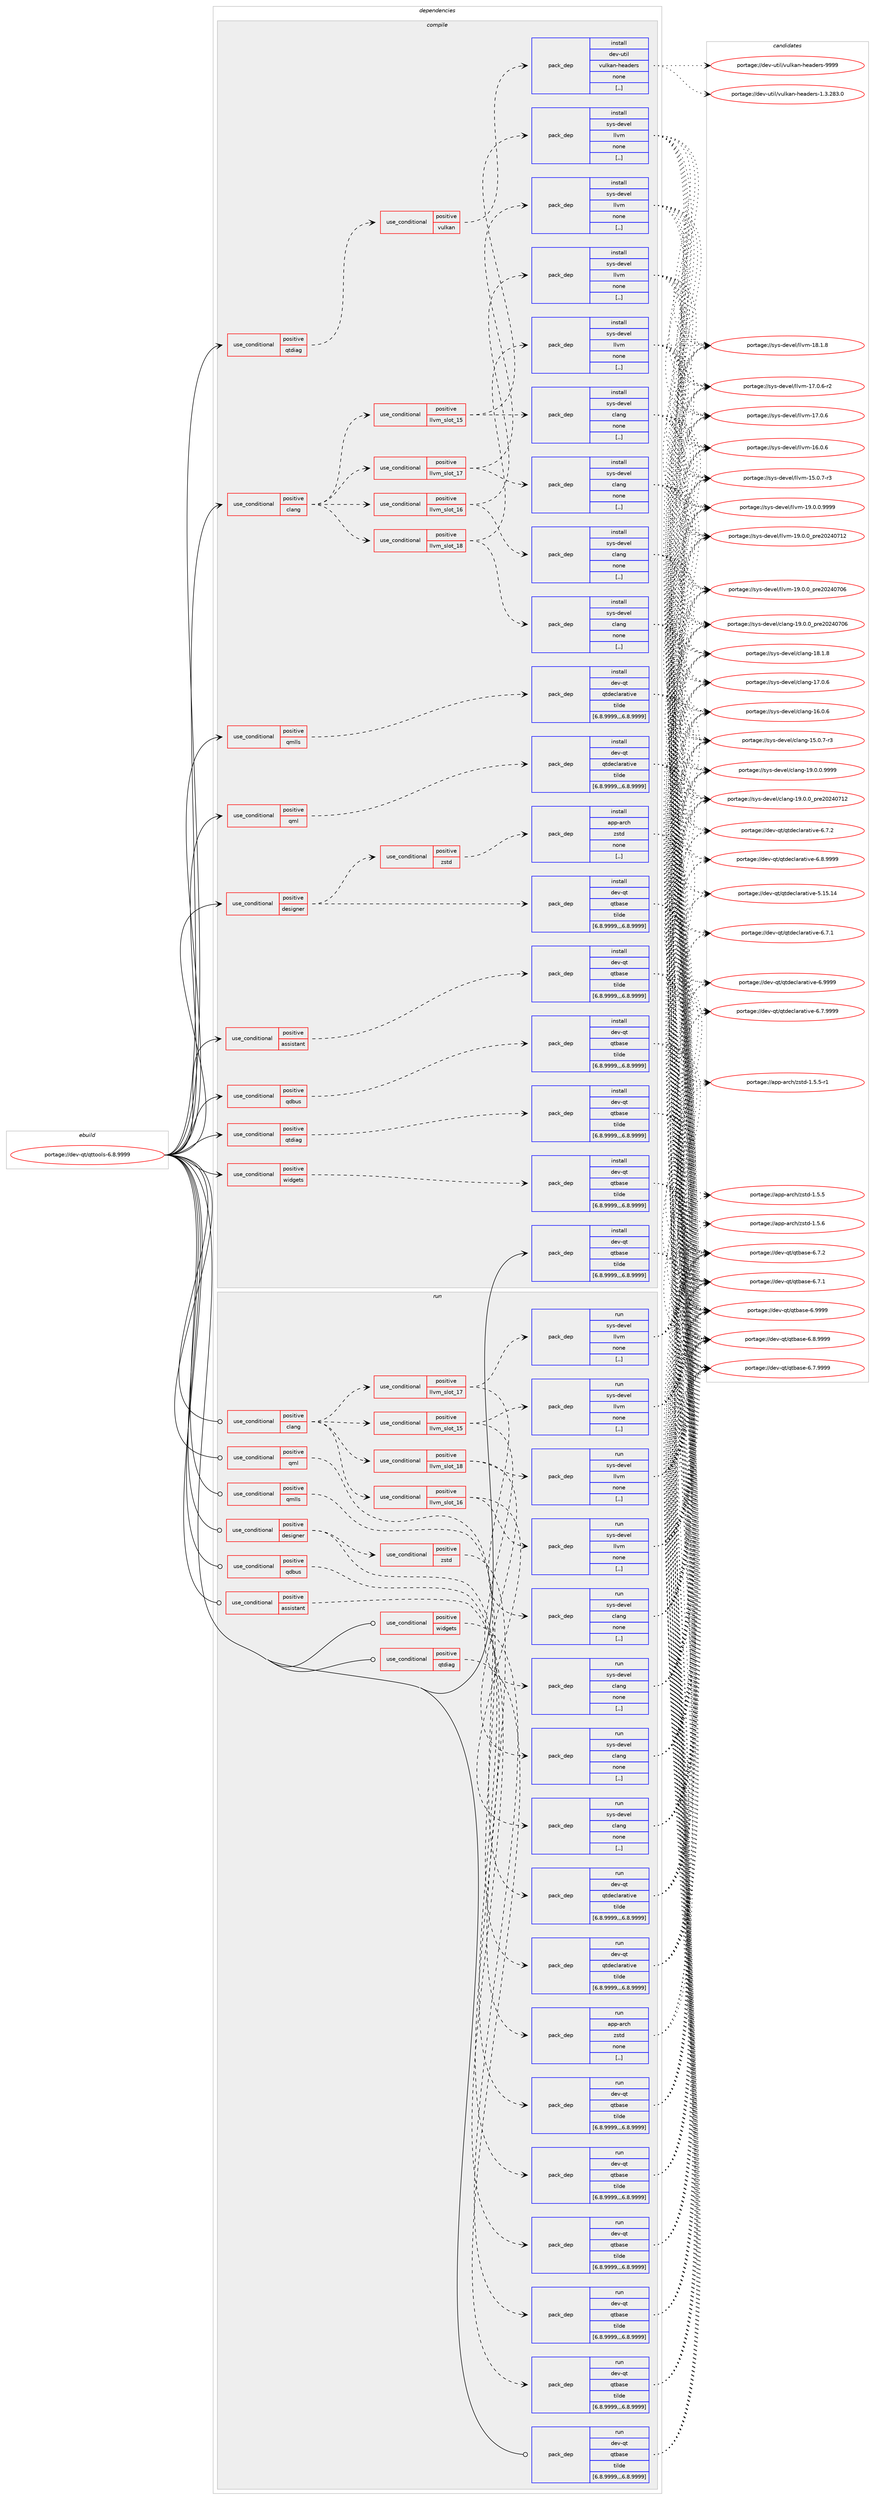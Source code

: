 digraph prolog {

# *************
# Graph options
# *************

newrank=true;
concentrate=true;
compound=true;
graph [rankdir=LR,fontname=Helvetica,fontsize=10,ranksep=1.5];#, ranksep=2.5, nodesep=0.2];
edge  [arrowhead=vee];
node  [fontname=Helvetica,fontsize=10];

# **********
# The ebuild
# **********

subgraph cluster_leftcol {
color=gray;
rank=same;
label=<<i>ebuild</i>>;
id [label="portage://dev-qt/qttools-6.8.9999", color=red, width=4, href="../dev-qt/qttools-6.8.9999.svg"];
}

# ****************
# The dependencies
# ****************

subgraph cluster_midcol {
color=gray;
label=<<i>dependencies</i>>;
subgraph cluster_compile {
fillcolor="#eeeeee";
style=filled;
label=<<i>compile</i>>;
subgraph cond42131 {
dependency170106 [label=<<TABLE BORDER="0" CELLBORDER="1" CELLSPACING="0" CELLPADDING="4"><TR><TD ROWSPAN="3" CELLPADDING="10">use_conditional</TD></TR><TR><TD>positive</TD></TR><TR><TD>assistant</TD></TR></TABLE>>, shape=none, color=red];
subgraph pack126714 {
dependency170107 [label=<<TABLE BORDER="0" CELLBORDER="1" CELLSPACING="0" CELLPADDING="4" WIDTH="220"><TR><TD ROWSPAN="6" CELLPADDING="30">pack_dep</TD></TR><TR><TD WIDTH="110">install</TD></TR><TR><TD>dev-qt</TD></TR><TR><TD>qtbase</TD></TR><TR><TD>tilde</TD></TR><TR><TD>[6.8.9999,,,6.8.9999]</TD></TR></TABLE>>, shape=none, color=blue];
}
dependency170106:e -> dependency170107:w [weight=20,style="dashed",arrowhead="vee"];
}
id:e -> dependency170106:w [weight=20,style="solid",arrowhead="vee"];
subgraph cond42132 {
dependency170108 [label=<<TABLE BORDER="0" CELLBORDER="1" CELLSPACING="0" CELLPADDING="4"><TR><TD ROWSPAN="3" CELLPADDING="10">use_conditional</TD></TR><TR><TD>positive</TD></TR><TR><TD>clang</TD></TR></TABLE>>, shape=none, color=red];
subgraph cond42133 {
dependency170109 [label=<<TABLE BORDER="0" CELLBORDER="1" CELLSPACING="0" CELLPADDING="4"><TR><TD ROWSPAN="3" CELLPADDING="10">use_conditional</TD></TR><TR><TD>positive</TD></TR><TR><TD>llvm_slot_15</TD></TR></TABLE>>, shape=none, color=red];
subgraph pack126715 {
dependency170110 [label=<<TABLE BORDER="0" CELLBORDER="1" CELLSPACING="0" CELLPADDING="4" WIDTH="220"><TR><TD ROWSPAN="6" CELLPADDING="30">pack_dep</TD></TR><TR><TD WIDTH="110">install</TD></TR><TR><TD>sys-devel</TD></TR><TR><TD>clang</TD></TR><TR><TD>none</TD></TR><TR><TD>[,,]</TD></TR></TABLE>>, shape=none, color=blue];
}
dependency170109:e -> dependency170110:w [weight=20,style="dashed",arrowhead="vee"];
subgraph pack126716 {
dependency170111 [label=<<TABLE BORDER="0" CELLBORDER="1" CELLSPACING="0" CELLPADDING="4" WIDTH="220"><TR><TD ROWSPAN="6" CELLPADDING="30">pack_dep</TD></TR><TR><TD WIDTH="110">install</TD></TR><TR><TD>sys-devel</TD></TR><TR><TD>llvm</TD></TR><TR><TD>none</TD></TR><TR><TD>[,,]</TD></TR></TABLE>>, shape=none, color=blue];
}
dependency170109:e -> dependency170111:w [weight=20,style="dashed",arrowhead="vee"];
}
dependency170108:e -> dependency170109:w [weight=20,style="dashed",arrowhead="vee"];
subgraph cond42134 {
dependency170112 [label=<<TABLE BORDER="0" CELLBORDER="1" CELLSPACING="0" CELLPADDING="4"><TR><TD ROWSPAN="3" CELLPADDING="10">use_conditional</TD></TR><TR><TD>positive</TD></TR><TR><TD>llvm_slot_16</TD></TR></TABLE>>, shape=none, color=red];
subgraph pack126717 {
dependency170113 [label=<<TABLE BORDER="0" CELLBORDER="1" CELLSPACING="0" CELLPADDING="4" WIDTH="220"><TR><TD ROWSPAN="6" CELLPADDING="30">pack_dep</TD></TR><TR><TD WIDTH="110">install</TD></TR><TR><TD>sys-devel</TD></TR><TR><TD>clang</TD></TR><TR><TD>none</TD></TR><TR><TD>[,,]</TD></TR></TABLE>>, shape=none, color=blue];
}
dependency170112:e -> dependency170113:w [weight=20,style="dashed",arrowhead="vee"];
subgraph pack126718 {
dependency170114 [label=<<TABLE BORDER="0" CELLBORDER="1" CELLSPACING="0" CELLPADDING="4" WIDTH="220"><TR><TD ROWSPAN="6" CELLPADDING="30">pack_dep</TD></TR><TR><TD WIDTH="110">install</TD></TR><TR><TD>sys-devel</TD></TR><TR><TD>llvm</TD></TR><TR><TD>none</TD></TR><TR><TD>[,,]</TD></TR></TABLE>>, shape=none, color=blue];
}
dependency170112:e -> dependency170114:w [weight=20,style="dashed",arrowhead="vee"];
}
dependency170108:e -> dependency170112:w [weight=20,style="dashed",arrowhead="vee"];
subgraph cond42135 {
dependency170115 [label=<<TABLE BORDER="0" CELLBORDER="1" CELLSPACING="0" CELLPADDING="4"><TR><TD ROWSPAN="3" CELLPADDING="10">use_conditional</TD></TR><TR><TD>positive</TD></TR><TR><TD>llvm_slot_17</TD></TR></TABLE>>, shape=none, color=red];
subgraph pack126719 {
dependency170116 [label=<<TABLE BORDER="0" CELLBORDER="1" CELLSPACING="0" CELLPADDING="4" WIDTH="220"><TR><TD ROWSPAN="6" CELLPADDING="30">pack_dep</TD></TR><TR><TD WIDTH="110">install</TD></TR><TR><TD>sys-devel</TD></TR><TR><TD>clang</TD></TR><TR><TD>none</TD></TR><TR><TD>[,,]</TD></TR></TABLE>>, shape=none, color=blue];
}
dependency170115:e -> dependency170116:w [weight=20,style="dashed",arrowhead="vee"];
subgraph pack126720 {
dependency170117 [label=<<TABLE BORDER="0" CELLBORDER="1" CELLSPACING="0" CELLPADDING="4" WIDTH="220"><TR><TD ROWSPAN="6" CELLPADDING="30">pack_dep</TD></TR><TR><TD WIDTH="110">install</TD></TR><TR><TD>sys-devel</TD></TR><TR><TD>llvm</TD></TR><TR><TD>none</TD></TR><TR><TD>[,,]</TD></TR></TABLE>>, shape=none, color=blue];
}
dependency170115:e -> dependency170117:w [weight=20,style="dashed",arrowhead="vee"];
}
dependency170108:e -> dependency170115:w [weight=20,style="dashed",arrowhead="vee"];
subgraph cond42136 {
dependency170118 [label=<<TABLE BORDER="0" CELLBORDER="1" CELLSPACING="0" CELLPADDING="4"><TR><TD ROWSPAN="3" CELLPADDING="10">use_conditional</TD></TR><TR><TD>positive</TD></TR><TR><TD>llvm_slot_18</TD></TR></TABLE>>, shape=none, color=red];
subgraph pack126721 {
dependency170119 [label=<<TABLE BORDER="0" CELLBORDER="1" CELLSPACING="0" CELLPADDING="4" WIDTH="220"><TR><TD ROWSPAN="6" CELLPADDING="30">pack_dep</TD></TR><TR><TD WIDTH="110">install</TD></TR><TR><TD>sys-devel</TD></TR><TR><TD>clang</TD></TR><TR><TD>none</TD></TR><TR><TD>[,,]</TD></TR></TABLE>>, shape=none, color=blue];
}
dependency170118:e -> dependency170119:w [weight=20,style="dashed",arrowhead="vee"];
subgraph pack126722 {
dependency170120 [label=<<TABLE BORDER="0" CELLBORDER="1" CELLSPACING="0" CELLPADDING="4" WIDTH="220"><TR><TD ROWSPAN="6" CELLPADDING="30">pack_dep</TD></TR><TR><TD WIDTH="110">install</TD></TR><TR><TD>sys-devel</TD></TR><TR><TD>llvm</TD></TR><TR><TD>none</TD></TR><TR><TD>[,,]</TD></TR></TABLE>>, shape=none, color=blue];
}
dependency170118:e -> dependency170120:w [weight=20,style="dashed",arrowhead="vee"];
}
dependency170108:e -> dependency170118:w [weight=20,style="dashed",arrowhead="vee"];
}
id:e -> dependency170108:w [weight=20,style="solid",arrowhead="vee"];
subgraph cond42137 {
dependency170121 [label=<<TABLE BORDER="0" CELLBORDER="1" CELLSPACING="0" CELLPADDING="4"><TR><TD ROWSPAN="3" CELLPADDING="10">use_conditional</TD></TR><TR><TD>positive</TD></TR><TR><TD>designer</TD></TR></TABLE>>, shape=none, color=red];
subgraph pack126723 {
dependency170122 [label=<<TABLE BORDER="0" CELLBORDER="1" CELLSPACING="0" CELLPADDING="4" WIDTH="220"><TR><TD ROWSPAN="6" CELLPADDING="30">pack_dep</TD></TR><TR><TD WIDTH="110">install</TD></TR><TR><TD>dev-qt</TD></TR><TR><TD>qtbase</TD></TR><TR><TD>tilde</TD></TR><TR><TD>[6.8.9999,,,6.8.9999]</TD></TR></TABLE>>, shape=none, color=blue];
}
dependency170121:e -> dependency170122:w [weight=20,style="dashed",arrowhead="vee"];
subgraph cond42138 {
dependency170123 [label=<<TABLE BORDER="0" CELLBORDER="1" CELLSPACING="0" CELLPADDING="4"><TR><TD ROWSPAN="3" CELLPADDING="10">use_conditional</TD></TR><TR><TD>positive</TD></TR><TR><TD>zstd</TD></TR></TABLE>>, shape=none, color=red];
subgraph pack126724 {
dependency170124 [label=<<TABLE BORDER="0" CELLBORDER="1" CELLSPACING="0" CELLPADDING="4" WIDTH="220"><TR><TD ROWSPAN="6" CELLPADDING="30">pack_dep</TD></TR><TR><TD WIDTH="110">install</TD></TR><TR><TD>app-arch</TD></TR><TR><TD>zstd</TD></TR><TR><TD>none</TD></TR><TR><TD>[,,]</TD></TR></TABLE>>, shape=none, color=blue];
}
dependency170123:e -> dependency170124:w [weight=20,style="dashed",arrowhead="vee"];
}
dependency170121:e -> dependency170123:w [weight=20,style="dashed",arrowhead="vee"];
}
id:e -> dependency170121:w [weight=20,style="solid",arrowhead="vee"];
subgraph cond42139 {
dependency170125 [label=<<TABLE BORDER="0" CELLBORDER="1" CELLSPACING="0" CELLPADDING="4"><TR><TD ROWSPAN="3" CELLPADDING="10">use_conditional</TD></TR><TR><TD>positive</TD></TR><TR><TD>qdbus</TD></TR></TABLE>>, shape=none, color=red];
subgraph pack126725 {
dependency170126 [label=<<TABLE BORDER="0" CELLBORDER="1" CELLSPACING="0" CELLPADDING="4" WIDTH="220"><TR><TD ROWSPAN="6" CELLPADDING="30">pack_dep</TD></TR><TR><TD WIDTH="110">install</TD></TR><TR><TD>dev-qt</TD></TR><TR><TD>qtbase</TD></TR><TR><TD>tilde</TD></TR><TR><TD>[6.8.9999,,,6.8.9999]</TD></TR></TABLE>>, shape=none, color=blue];
}
dependency170125:e -> dependency170126:w [weight=20,style="dashed",arrowhead="vee"];
}
id:e -> dependency170125:w [weight=20,style="solid",arrowhead="vee"];
subgraph cond42140 {
dependency170127 [label=<<TABLE BORDER="0" CELLBORDER="1" CELLSPACING="0" CELLPADDING="4"><TR><TD ROWSPAN="3" CELLPADDING="10">use_conditional</TD></TR><TR><TD>positive</TD></TR><TR><TD>qml</TD></TR></TABLE>>, shape=none, color=red];
subgraph pack126726 {
dependency170128 [label=<<TABLE BORDER="0" CELLBORDER="1" CELLSPACING="0" CELLPADDING="4" WIDTH="220"><TR><TD ROWSPAN="6" CELLPADDING="30">pack_dep</TD></TR><TR><TD WIDTH="110">install</TD></TR><TR><TD>dev-qt</TD></TR><TR><TD>qtdeclarative</TD></TR><TR><TD>tilde</TD></TR><TR><TD>[6.8.9999,,,6.8.9999]</TD></TR></TABLE>>, shape=none, color=blue];
}
dependency170127:e -> dependency170128:w [weight=20,style="dashed",arrowhead="vee"];
}
id:e -> dependency170127:w [weight=20,style="solid",arrowhead="vee"];
subgraph cond42141 {
dependency170129 [label=<<TABLE BORDER="0" CELLBORDER="1" CELLSPACING="0" CELLPADDING="4"><TR><TD ROWSPAN="3" CELLPADDING="10">use_conditional</TD></TR><TR><TD>positive</TD></TR><TR><TD>qmlls</TD></TR></TABLE>>, shape=none, color=red];
subgraph pack126727 {
dependency170130 [label=<<TABLE BORDER="0" CELLBORDER="1" CELLSPACING="0" CELLPADDING="4" WIDTH="220"><TR><TD ROWSPAN="6" CELLPADDING="30">pack_dep</TD></TR><TR><TD WIDTH="110">install</TD></TR><TR><TD>dev-qt</TD></TR><TR><TD>qtdeclarative</TD></TR><TR><TD>tilde</TD></TR><TR><TD>[6.8.9999,,,6.8.9999]</TD></TR></TABLE>>, shape=none, color=blue];
}
dependency170129:e -> dependency170130:w [weight=20,style="dashed",arrowhead="vee"];
}
id:e -> dependency170129:w [weight=20,style="solid",arrowhead="vee"];
subgraph cond42142 {
dependency170131 [label=<<TABLE BORDER="0" CELLBORDER="1" CELLSPACING="0" CELLPADDING="4"><TR><TD ROWSPAN="3" CELLPADDING="10">use_conditional</TD></TR><TR><TD>positive</TD></TR><TR><TD>qtdiag</TD></TR></TABLE>>, shape=none, color=red];
subgraph cond42143 {
dependency170132 [label=<<TABLE BORDER="0" CELLBORDER="1" CELLSPACING="0" CELLPADDING="4"><TR><TD ROWSPAN="3" CELLPADDING="10">use_conditional</TD></TR><TR><TD>positive</TD></TR><TR><TD>vulkan</TD></TR></TABLE>>, shape=none, color=red];
subgraph pack126728 {
dependency170133 [label=<<TABLE BORDER="0" CELLBORDER="1" CELLSPACING="0" CELLPADDING="4" WIDTH="220"><TR><TD ROWSPAN="6" CELLPADDING="30">pack_dep</TD></TR><TR><TD WIDTH="110">install</TD></TR><TR><TD>dev-util</TD></TR><TR><TD>vulkan-headers</TD></TR><TR><TD>none</TD></TR><TR><TD>[,,]</TD></TR></TABLE>>, shape=none, color=blue];
}
dependency170132:e -> dependency170133:w [weight=20,style="dashed",arrowhead="vee"];
}
dependency170131:e -> dependency170132:w [weight=20,style="dashed",arrowhead="vee"];
}
id:e -> dependency170131:w [weight=20,style="solid",arrowhead="vee"];
subgraph cond42144 {
dependency170134 [label=<<TABLE BORDER="0" CELLBORDER="1" CELLSPACING="0" CELLPADDING="4"><TR><TD ROWSPAN="3" CELLPADDING="10">use_conditional</TD></TR><TR><TD>positive</TD></TR><TR><TD>qtdiag</TD></TR></TABLE>>, shape=none, color=red];
subgraph pack126729 {
dependency170135 [label=<<TABLE BORDER="0" CELLBORDER="1" CELLSPACING="0" CELLPADDING="4" WIDTH="220"><TR><TD ROWSPAN="6" CELLPADDING="30">pack_dep</TD></TR><TR><TD WIDTH="110">install</TD></TR><TR><TD>dev-qt</TD></TR><TR><TD>qtbase</TD></TR><TR><TD>tilde</TD></TR><TR><TD>[6.8.9999,,,6.8.9999]</TD></TR></TABLE>>, shape=none, color=blue];
}
dependency170134:e -> dependency170135:w [weight=20,style="dashed",arrowhead="vee"];
}
id:e -> dependency170134:w [weight=20,style="solid",arrowhead="vee"];
subgraph cond42145 {
dependency170136 [label=<<TABLE BORDER="0" CELLBORDER="1" CELLSPACING="0" CELLPADDING="4"><TR><TD ROWSPAN="3" CELLPADDING="10">use_conditional</TD></TR><TR><TD>positive</TD></TR><TR><TD>widgets</TD></TR></TABLE>>, shape=none, color=red];
subgraph pack126730 {
dependency170137 [label=<<TABLE BORDER="0" CELLBORDER="1" CELLSPACING="0" CELLPADDING="4" WIDTH="220"><TR><TD ROWSPAN="6" CELLPADDING="30">pack_dep</TD></TR><TR><TD WIDTH="110">install</TD></TR><TR><TD>dev-qt</TD></TR><TR><TD>qtbase</TD></TR><TR><TD>tilde</TD></TR><TR><TD>[6.8.9999,,,6.8.9999]</TD></TR></TABLE>>, shape=none, color=blue];
}
dependency170136:e -> dependency170137:w [weight=20,style="dashed",arrowhead="vee"];
}
id:e -> dependency170136:w [weight=20,style="solid",arrowhead="vee"];
subgraph pack126731 {
dependency170138 [label=<<TABLE BORDER="0" CELLBORDER="1" CELLSPACING="0" CELLPADDING="4" WIDTH="220"><TR><TD ROWSPAN="6" CELLPADDING="30">pack_dep</TD></TR><TR><TD WIDTH="110">install</TD></TR><TR><TD>dev-qt</TD></TR><TR><TD>qtbase</TD></TR><TR><TD>tilde</TD></TR><TR><TD>[6.8.9999,,,6.8.9999]</TD></TR></TABLE>>, shape=none, color=blue];
}
id:e -> dependency170138:w [weight=20,style="solid",arrowhead="vee"];
}
subgraph cluster_compileandrun {
fillcolor="#eeeeee";
style=filled;
label=<<i>compile and run</i>>;
}
subgraph cluster_run {
fillcolor="#eeeeee";
style=filled;
label=<<i>run</i>>;
subgraph cond42146 {
dependency170139 [label=<<TABLE BORDER="0" CELLBORDER="1" CELLSPACING="0" CELLPADDING="4"><TR><TD ROWSPAN="3" CELLPADDING="10">use_conditional</TD></TR><TR><TD>positive</TD></TR><TR><TD>assistant</TD></TR></TABLE>>, shape=none, color=red];
subgraph pack126732 {
dependency170140 [label=<<TABLE BORDER="0" CELLBORDER="1" CELLSPACING="0" CELLPADDING="4" WIDTH="220"><TR><TD ROWSPAN="6" CELLPADDING="30">pack_dep</TD></TR><TR><TD WIDTH="110">run</TD></TR><TR><TD>dev-qt</TD></TR><TR><TD>qtbase</TD></TR><TR><TD>tilde</TD></TR><TR><TD>[6.8.9999,,,6.8.9999]</TD></TR></TABLE>>, shape=none, color=blue];
}
dependency170139:e -> dependency170140:w [weight=20,style="dashed",arrowhead="vee"];
}
id:e -> dependency170139:w [weight=20,style="solid",arrowhead="odot"];
subgraph cond42147 {
dependency170141 [label=<<TABLE BORDER="0" CELLBORDER="1" CELLSPACING="0" CELLPADDING="4"><TR><TD ROWSPAN="3" CELLPADDING="10">use_conditional</TD></TR><TR><TD>positive</TD></TR><TR><TD>clang</TD></TR></TABLE>>, shape=none, color=red];
subgraph cond42148 {
dependency170142 [label=<<TABLE BORDER="0" CELLBORDER="1" CELLSPACING="0" CELLPADDING="4"><TR><TD ROWSPAN="3" CELLPADDING="10">use_conditional</TD></TR><TR><TD>positive</TD></TR><TR><TD>llvm_slot_15</TD></TR></TABLE>>, shape=none, color=red];
subgraph pack126733 {
dependency170143 [label=<<TABLE BORDER="0" CELLBORDER="1" CELLSPACING="0" CELLPADDING="4" WIDTH="220"><TR><TD ROWSPAN="6" CELLPADDING="30">pack_dep</TD></TR><TR><TD WIDTH="110">run</TD></TR><TR><TD>sys-devel</TD></TR><TR><TD>clang</TD></TR><TR><TD>none</TD></TR><TR><TD>[,,]</TD></TR></TABLE>>, shape=none, color=blue];
}
dependency170142:e -> dependency170143:w [weight=20,style="dashed",arrowhead="vee"];
subgraph pack126734 {
dependency170144 [label=<<TABLE BORDER="0" CELLBORDER="1" CELLSPACING="0" CELLPADDING="4" WIDTH="220"><TR><TD ROWSPAN="6" CELLPADDING="30">pack_dep</TD></TR><TR><TD WIDTH="110">run</TD></TR><TR><TD>sys-devel</TD></TR><TR><TD>llvm</TD></TR><TR><TD>none</TD></TR><TR><TD>[,,]</TD></TR></TABLE>>, shape=none, color=blue];
}
dependency170142:e -> dependency170144:w [weight=20,style="dashed",arrowhead="vee"];
}
dependency170141:e -> dependency170142:w [weight=20,style="dashed",arrowhead="vee"];
subgraph cond42149 {
dependency170145 [label=<<TABLE BORDER="0" CELLBORDER="1" CELLSPACING="0" CELLPADDING="4"><TR><TD ROWSPAN="3" CELLPADDING="10">use_conditional</TD></TR><TR><TD>positive</TD></TR><TR><TD>llvm_slot_16</TD></TR></TABLE>>, shape=none, color=red];
subgraph pack126735 {
dependency170146 [label=<<TABLE BORDER="0" CELLBORDER="1" CELLSPACING="0" CELLPADDING="4" WIDTH="220"><TR><TD ROWSPAN="6" CELLPADDING="30">pack_dep</TD></TR><TR><TD WIDTH="110">run</TD></TR><TR><TD>sys-devel</TD></TR><TR><TD>clang</TD></TR><TR><TD>none</TD></TR><TR><TD>[,,]</TD></TR></TABLE>>, shape=none, color=blue];
}
dependency170145:e -> dependency170146:w [weight=20,style="dashed",arrowhead="vee"];
subgraph pack126736 {
dependency170147 [label=<<TABLE BORDER="0" CELLBORDER="1" CELLSPACING="0" CELLPADDING="4" WIDTH="220"><TR><TD ROWSPAN="6" CELLPADDING="30">pack_dep</TD></TR><TR><TD WIDTH="110">run</TD></TR><TR><TD>sys-devel</TD></TR><TR><TD>llvm</TD></TR><TR><TD>none</TD></TR><TR><TD>[,,]</TD></TR></TABLE>>, shape=none, color=blue];
}
dependency170145:e -> dependency170147:w [weight=20,style="dashed",arrowhead="vee"];
}
dependency170141:e -> dependency170145:w [weight=20,style="dashed",arrowhead="vee"];
subgraph cond42150 {
dependency170148 [label=<<TABLE BORDER="0" CELLBORDER="1" CELLSPACING="0" CELLPADDING="4"><TR><TD ROWSPAN="3" CELLPADDING="10">use_conditional</TD></TR><TR><TD>positive</TD></TR><TR><TD>llvm_slot_17</TD></TR></TABLE>>, shape=none, color=red];
subgraph pack126737 {
dependency170149 [label=<<TABLE BORDER="0" CELLBORDER="1" CELLSPACING="0" CELLPADDING="4" WIDTH="220"><TR><TD ROWSPAN="6" CELLPADDING="30">pack_dep</TD></TR><TR><TD WIDTH="110">run</TD></TR><TR><TD>sys-devel</TD></TR><TR><TD>clang</TD></TR><TR><TD>none</TD></TR><TR><TD>[,,]</TD></TR></TABLE>>, shape=none, color=blue];
}
dependency170148:e -> dependency170149:w [weight=20,style="dashed",arrowhead="vee"];
subgraph pack126738 {
dependency170150 [label=<<TABLE BORDER="0" CELLBORDER="1" CELLSPACING="0" CELLPADDING="4" WIDTH="220"><TR><TD ROWSPAN="6" CELLPADDING="30">pack_dep</TD></TR><TR><TD WIDTH="110">run</TD></TR><TR><TD>sys-devel</TD></TR><TR><TD>llvm</TD></TR><TR><TD>none</TD></TR><TR><TD>[,,]</TD></TR></TABLE>>, shape=none, color=blue];
}
dependency170148:e -> dependency170150:w [weight=20,style="dashed",arrowhead="vee"];
}
dependency170141:e -> dependency170148:w [weight=20,style="dashed",arrowhead="vee"];
subgraph cond42151 {
dependency170151 [label=<<TABLE BORDER="0" CELLBORDER="1" CELLSPACING="0" CELLPADDING="4"><TR><TD ROWSPAN="3" CELLPADDING="10">use_conditional</TD></TR><TR><TD>positive</TD></TR><TR><TD>llvm_slot_18</TD></TR></TABLE>>, shape=none, color=red];
subgraph pack126739 {
dependency170152 [label=<<TABLE BORDER="0" CELLBORDER="1" CELLSPACING="0" CELLPADDING="4" WIDTH="220"><TR><TD ROWSPAN="6" CELLPADDING="30">pack_dep</TD></TR><TR><TD WIDTH="110">run</TD></TR><TR><TD>sys-devel</TD></TR><TR><TD>clang</TD></TR><TR><TD>none</TD></TR><TR><TD>[,,]</TD></TR></TABLE>>, shape=none, color=blue];
}
dependency170151:e -> dependency170152:w [weight=20,style="dashed",arrowhead="vee"];
subgraph pack126740 {
dependency170153 [label=<<TABLE BORDER="0" CELLBORDER="1" CELLSPACING="0" CELLPADDING="4" WIDTH="220"><TR><TD ROWSPAN="6" CELLPADDING="30">pack_dep</TD></TR><TR><TD WIDTH="110">run</TD></TR><TR><TD>sys-devel</TD></TR><TR><TD>llvm</TD></TR><TR><TD>none</TD></TR><TR><TD>[,,]</TD></TR></TABLE>>, shape=none, color=blue];
}
dependency170151:e -> dependency170153:w [weight=20,style="dashed",arrowhead="vee"];
}
dependency170141:e -> dependency170151:w [weight=20,style="dashed",arrowhead="vee"];
}
id:e -> dependency170141:w [weight=20,style="solid",arrowhead="odot"];
subgraph cond42152 {
dependency170154 [label=<<TABLE BORDER="0" CELLBORDER="1" CELLSPACING="0" CELLPADDING="4"><TR><TD ROWSPAN="3" CELLPADDING="10">use_conditional</TD></TR><TR><TD>positive</TD></TR><TR><TD>designer</TD></TR></TABLE>>, shape=none, color=red];
subgraph pack126741 {
dependency170155 [label=<<TABLE BORDER="0" CELLBORDER="1" CELLSPACING="0" CELLPADDING="4" WIDTH="220"><TR><TD ROWSPAN="6" CELLPADDING="30">pack_dep</TD></TR><TR><TD WIDTH="110">run</TD></TR><TR><TD>dev-qt</TD></TR><TR><TD>qtbase</TD></TR><TR><TD>tilde</TD></TR><TR><TD>[6.8.9999,,,6.8.9999]</TD></TR></TABLE>>, shape=none, color=blue];
}
dependency170154:e -> dependency170155:w [weight=20,style="dashed",arrowhead="vee"];
subgraph cond42153 {
dependency170156 [label=<<TABLE BORDER="0" CELLBORDER="1" CELLSPACING="0" CELLPADDING="4"><TR><TD ROWSPAN="3" CELLPADDING="10">use_conditional</TD></TR><TR><TD>positive</TD></TR><TR><TD>zstd</TD></TR></TABLE>>, shape=none, color=red];
subgraph pack126742 {
dependency170157 [label=<<TABLE BORDER="0" CELLBORDER="1" CELLSPACING="0" CELLPADDING="4" WIDTH="220"><TR><TD ROWSPAN="6" CELLPADDING="30">pack_dep</TD></TR><TR><TD WIDTH="110">run</TD></TR><TR><TD>app-arch</TD></TR><TR><TD>zstd</TD></TR><TR><TD>none</TD></TR><TR><TD>[,,]</TD></TR></TABLE>>, shape=none, color=blue];
}
dependency170156:e -> dependency170157:w [weight=20,style="dashed",arrowhead="vee"];
}
dependency170154:e -> dependency170156:w [weight=20,style="dashed",arrowhead="vee"];
}
id:e -> dependency170154:w [weight=20,style="solid",arrowhead="odot"];
subgraph cond42154 {
dependency170158 [label=<<TABLE BORDER="0" CELLBORDER="1" CELLSPACING="0" CELLPADDING="4"><TR><TD ROWSPAN="3" CELLPADDING="10">use_conditional</TD></TR><TR><TD>positive</TD></TR><TR><TD>qdbus</TD></TR></TABLE>>, shape=none, color=red];
subgraph pack126743 {
dependency170159 [label=<<TABLE BORDER="0" CELLBORDER="1" CELLSPACING="0" CELLPADDING="4" WIDTH="220"><TR><TD ROWSPAN="6" CELLPADDING="30">pack_dep</TD></TR><TR><TD WIDTH="110">run</TD></TR><TR><TD>dev-qt</TD></TR><TR><TD>qtbase</TD></TR><TR><TD>tilde</TD></TR><TR><TD>[6.8.9999,,,6.8.9999]</TD></TR></TABLE>>, shape=none, color=blue];
}
dependency170158:e -> dependency170159:w [weight=20,style="dashed",arrowhead="vee"];
}
id:e -> dependency170158:w [weight=20,style="solid",arrowhead="odot"];
subgraph cond42155 {
dependency170160 [label=<<TABLE BORDER="0" CELLBORDER="1" CELLSPACING="0" CELLPADDING="4"><TR><TD ROWSPAN="3" CELLPADDING="10">use_conditional</TD></TR><TR><TD>positive</TD></TR><TR><TD>qml</TD></TR></TABLE>>, shape=none, color=red];
subgraph pack126744 {
dependency170161 [label=<<TABLE BORDER="0" CELLBORDER="1" CELLSPACING="0" CELLPADDING="4" WIDTH="220"><TR><TD ROWSPAN="6" CELLPADDING="30">pack_dep</TD></TR><TR><TD WIDTH="110">run</TD></TR><TR><TD>dev-qt</TD></TR><TR><TD>qtdeclarative</TD></TR><TR><TD>tilde</TD></TR><TR><TD>[6.8.9999,,,6.8.9999]</TD></TR></TABLE>>, shape=none, color=blue];
}
dependency170160:e -> dependency170161:w [weight=20,style="dashed",arrowhead="vee"];
}
id:e -> dependency170160:w [weight=20,style="solid",arrowhead="odot"];
subgraph cond42156 {
dependency170162 [label=<<TABLE BORDER="0" CELLBORDER="1" CELLSPACING="0" CELLPADDING="4"><TR><TD ROWSPAN="3" CELLPADDING="10">use_conditional</TD></TR><TR><TD>positive</TD></TR><TR><TD>qmlls</TD></TR></TABLE>>, shape=none, color=red];
subgraph pack126745 {
dependency170163 [label=<<TABLE BORDER="0" CELLBORDER="1" CELLSPACING="0" CELLPADDING="4" WIDTH="220"><TR><TD ROWSPAN="6" CELLPADDING="30">pack_dep</TD></TR><TR><TD WIDTH="110">run</TD></TR><TR><TD>dev-qt</TD></TR><TR><TD>qtdeclarative</TD></TR><TR><TD>tilde</TD></TR><TR><TD>[6.8.9999,,,6.8.9999]</TD></TR></TABLE>>, shape=none, color=blue];
}
dependency170162:e -> dependency170163:w [weight=20,style="dashed",arrowhead="vee"];
}
id:e -> dependency170162:w [weight=20,style="solid",arrowhead="odot"];
subgraph cond42157 {
dependency170164 [label=<<TABLE BORDER="0" CELLBORDER="1" CELLSPACING="0" CELLPADDING="4"><TR><TD ROWSPAN="3" CELLPADDING="10">use_conditional</TD></TR><TR><TD>positive</TD></TR><TR><TD>qtdiag</TD></TR></TABLE>>, shape=none, color=red];
subgraph pack126746 {
dependency170165 [label=<<TABLE BORDER="0" CELLBORDER="1" CELLSPACING="0" CELLPADDING="4" WIDTH="220"><TR><TD ROWSPAN="6" CELLPADDING="30">pack_dep</TD></TR><TR><TD WIDTH="110">run</TD></TR><TR><TD>dev-qt</TD></TR><TR><TD>qtbase</TD></TR><TR><TD>tilde</TD></TR><TR><TD>[6.8.9999,,,6.8.9999]</TD></TR></TABLE>>, shape=none, color=blue];
}
dependency170164:e -> dependency170165:w [weight=20,style="dashed",arrowhead="vee"];
}
id:e -> dependency170164:w [weight=20,style="solid",arrowhead="odot"];
subgraph cond42158 {
dependency170166 [label=<<TABLE BORDER="0" CELLBORDER="1" CELLSPACING="0" CELLPADDING="4"><TR><TD ROWSPAN="3" CELLPADDING="10">use_conditional</TD></TR><TR><TD>positive</TD></TR><TR><TD>widgets</TD></TR></TABLE>>, shape=none, color=red];
subgraph pack126747 {
dependency170167 [label=<<TABLE BORDER="0" CELLBORDER="1" CELLSPACING="0" CELLPADDING="4" WIDTH="220"><TR><TD ROWSPAN="6" CELLPADDING="30">pack_dep</TD></TR><TR><TD WIDTH="110">run</TD></TR><TR><TD>dev-qt</TD></TR><TR><TD>qtbase</TD></TR><TR><TD>tilde</TD></TR><TR><TD>[6.8.9999,,,6.8.9999]</TD></TR></TABLE>>, shape=none, color=blue];
}
dependency170166:e -> dependency170167:w [weight=20,style="dashed",arrowhead="vee"];
}
id:e -> dependency170166:w [weight=20,style="solid",arrowhead="odot"];
subgraph pack126748 {
dependency170168 [label=<<TABLE BORDER="0" CELLBORDER="1" CELLSPACING="0" CELLPADDING="4" WIDTH="220"><TR><TD ROWSPAN="6" CELLPADDING="30">pack_dep</TD></TR><TR><TD WIDTH="110">run</TD></TR><TR><TD>dev-qt</TD></TR><TR><TD>qtbase</TD></TR><TR><TD>tilde</TD></TR><TR><TD>[6.8.9999,,,6.8.9999]</TD></TR></TABLE>>, shape=none, color=blue];
}
id:e -> dependency170168:w [weight=20,style="solid",arrowhead="odot"];
}
}

# **************
# The candidates
# **************

subgraph cluster_choices {
rank=same;
color=gray;
label=<<i>candidates</i>>;

subgraph choice126714 {
color=black;
nodesep=1;
choice1001011184511311647113116989711510145544657575757 [label="portage://dev-qt/qtbase-6.9999", color=red, width=4,href="../dev-qt/qtbase-6.9999.svg"];
choice10010111845113116471131169897115101455446564657575757 [label="portage://dev-qt/qtbase-6.8.9999", color=red, width=4,href="../dev-qt/qtbase-6.8.9999.svg"];
choice10010111845113116471131169897115101455446554657575757 [label="portage://dev-qt/qtbase-6.7.9999", color=red, width=4,href="../dev-qt/qtbase-6.7.9999.svg"];
choice10010111845113116471131169897115101455446554650 [label="portage://dev-qt/qtbase-6.7.2", color=red, width=4,href="../dev-qt/qtbase-6.7.2.svg"];
choice10010111845113116471131169897115101455446554649 [label="portage://dev-qt/qtbase-6.7.1", color=red, width=4,href="../dev-qt/qtbase-6.7.1.svg"];
dependency170107:e -> choice1001011184511311647113116989711510145544657575757:w [style=dotted,weight="100"];
dependency170107:e -> choice10010111845113116471131169897115101455446564657575757:w [style=dotted,weight="100"];
dependency170107:e -> choice10010111845113116471131169897115101455446554657575757:w [style=dotted,weight="100"];
dependency170107:e -> choice10010111845113116471131169897115101455446554650:w [style=dotted,weight="100"];
dependency170107:e -> choice10010111845113116471131169897115101455446554649:w [style=dotted,weight="100"];
}
subgraph choice126715 {
color=black;
nodesep=1;
choice11512111545100101118101108479910897110103454957464846484657575757 [label="portage://sys-devel/clang-19.0.0.9999", color=red, width=4,href="../sys-devel/clang-19.0.0.9999.svg"];
choice1151211154510010111810110847991089711010345495746484648951121141015048505248554950 [label="portage://sys-devel/clang-19.0.0_pre20240712", color=red, width=4,href="../sys-devel/clang-19.0.0_pre20240712.svg"];
choice1151211154510010111810110847991089711010345495746484648951121141015048505248554854 [label="portage://sys-devel/clang-19.0.0_pre20240706", color=red, width=4,href="../sys-devel/clang-19.0.0_pre20240706.svg"];
choice1151211154510010111810110847991089711010345495646494656 [label="portage://sys-devel/clang-18.1.8", color=red, width=4,href="../sys-devel/clang-18.1.8.svg"];
choice1151211154510010111810110847991089711010345495546484654 [label="portage://sys-devel/clang-17.0.6", color=red, width=4,href="../sys-devel/clang-17.0.6.svg"];
choice1151211154510010111810110847991089711010345495446484654 [label="portage://sys-devel/clang-16.0.6", color=red, width=4,href="../sys-devel/clang-16.0.6.svg"];
choice11512111545100101118101108479910897110103454953464846554511451 [label="portage://sys-devel/clang-15.0.7-r3", color=red, width=4,href="../sys-devel/clang-15.0.7-r3.svg"];
dependency170110:e -> choice11512111545100101118101108479910897110103454957464846484657575757:w [style=dotted,weight="100"];
dependency170110:e -> choice1151211154510010111810110847991089711010345495746484648951121141015048505248554950:w [style=dotted,weight="100"];
dependency170110:e -> choice1151211154510010111810110847991089711010345495746484648951121141015048505248554854:w [style=dotted,weight="100"];
dependency170110:e -> choice1151211154510010111810110847991089711010345495646494656:w [style=dotted,weight="100"];
dependency170110:e -> choice1151211154510010111810110847991089711010345495546484654:w [style=dotted,weight="100"];
dependency170110:e -> choice1151211154510010111810110847991089711010345495446484654:w [style=dotted,weight="100"];
dependency170110:e -> choice11512111545100101118101108479910897110103454953464846554511451:w [style=dotted,weight="100"];
}
subgraph choice126716 {
color=black;
nodesep=1;
choice1151211154510010111810110847108108118109454957464846484657575757 [label="portage://sys-devel/llvm-19.0.0.9999", color=red, width=4,href="../sys-devel/llvm-19.0.0.9999.svg"];
choice115121115451001011181011084710810811810945495746484648951121141015048505248554950 [label="portage://sys-devel/llvm-19.0.0_pre20240712", color=red, width=4,href="../sys-devel/llvm-19.0.0_pre20240712.svg"];
choice115121115451001011181011084710810811810945495746484648951121141015048505248554854 [label="portage://sys-devel/llvm-19.0.0_pre20240706", color=red, width=4,href="../sys-devel/llvm-19.0.0_pre20240706.svg"];
choice115121115451001011181011084710810811810945495646494656 [label="portage://sys-devel/llvm-18.1.8", color=red, width=4,href="../sys-devel/llvm-18.1.8.svg"];
choice1151211154510010111810110847108108118109454955464846544511450 [label="portage://sys-devel/llvm-17.0.6-r2", color=red, width=4,href="../sys-devel/llvm-17.0.6-r2.svg"];
choice115121115451001011181011084710810811810945495546484654 [label="portage://sys-devel/llvm-17.0.6", color=red, width=4,href="../sys-devel/llvm-17.0.6.svg"];
choice115121115451001011181011084710810811810945495446484654 [label="portage://sys-devel/llvm-16.0.6", color=red, width=4,href="../sys-devel/llvm-16.0.6.svg"];
choice1151211154510010111810110847108108118109454953464846554511451 [label="portage://sys-devel/llvm-15.0.7-r3", color=red, width=4,href="../sys-devel/llvm-15.0.7-r3.svg"];
dependency170111:e -> choice1151211154510010111810110847108108118109454957464846484657575757:w [style=dotted,weight="100"];
dependency170111:e -> choice115121115451001011181011084710810811810945495746484648951121141015048505248554950:w [style=dotted,weight="100"];
dependency170111:e -> choice115121115451001011181011084710810811810945495746484648951121141015048505248554854:w [style=dotted,weight="100"];
dependency170111:e -> choice115121115451001011181011084710810811810945495646494656:w [style=dotted,weight="100"];
dependency170111:e -> choice1151211154510010111810110847108108118109454955464846544511450:w [style=dotted,weight="100"];
dependency170111:e -> choice115121115451001011181011084710810811810945495546484654:w [style=dotted,weight="100"];
dependency170111:e -> choice115121115451001011181011084710810811810945495446484654:w [style=dotted,weight="100"];
dependency170111:e -> choice1151211154510010111810110847108108118109454953464846554511451:w [style=dotted,weight="100"];
}
subgraph choice126717 {
color=black;
nodesep=1;
choice11512111545100101118101108479910897110103454957464846484657575757 [label="portage://sys-devel/clang-19.0.0.9999", color=red, width=4,href="../sys-devel/clang-19.0.0.9999.svg"];
choice1151211154510010111810110847991089711010345495746484648951121141015048505248554950 [label="portage://sys-devel/clang-19.0.0_pre20240712", color=red, width=4,href="../sys-devel/clang-19.0.0_pre20240712.svg"];
choice1151211154510010111810110847991089711010345495746484648951121141015048505248554854 [label="portage://sys-devel/clang-19.0.0_pre20240706", color=red, width=4,href="../sys-devel/clang-19.0.0_pre20240706.svg"];
choice1151211154510010111810110847991089711010345495646494656 [label="portage://sys-devel/clang-18.1.8", color=red, width=4,href="../sys-devel/clang-18.1.8.svg"];
choice1151211154510010111810110847991089711010345495546484654 [label="portage://sys-devel/clang-17.0.6", color=red, width=4,href="../sys-devel/clang-17.0.6.svg"];
choice1151211154510010111810110847991089711010345495446484654 [label="portage://sys-devel/clang-16.0.6", color=red, width=4,href="../sys-devel/clang-16.0.6.svg"];
choice11512111545100101118101108479910897110103454953464846554511451 [label="portage://sys-devel/clang-15.0.7-r3", color=red, width=4,href="../sys-devel/clang-15.0.7-r3.svg"];
dependency170113:e -> choice11512111545100101118101108479910897110103454957464846484657575757:w [style=dotted,weight="100"];
dependency170113:e -> choice1151211154510010111810110847991089711010345495746484648951121141015048505248554950:w [style=dotted,weight="100"];
dependency170113:e -> choice1151211154510010111810110847991089711010345495746484648951121141015048505248554854:w [style=dotted,weight="100"];
dependency170113:e -> choice1151211154510010111810110847991089711010345495646494656:w [style=dotted,weight="100"];
dependency170113:e -> choice1151211154510010111810110847991089711010345495546484654:w [style=dotted,weight="100"];
dependency170113:e -> choice1151211154510010111810110847991089711010345495446484654:w [style=dotted,weight="100"];
dependency170113:e -> choice11512111545100101118101108479910897110103454953464846554511451:w [style=dotted,weight="100"];
}
subgraph choice126718 {
color=black;
nodesep=1;
choice1151211154510010111810110847108108118109454957464846484657575757 [label="portage://sys-devel/llvm-19.0.0.9999", color=red, width=4,href="../sys-devel/llvm-19.0.0.9999.svg"];
choice115121115451001011181011084710810811810945495746484648951121141015048505248554950 [label="portage://sys-devel/llvm-19.0.0_pre20240712", color=red, width=4,href="../sys-devel/llvm-19.0.0_pre20240712.svg"];
choice115121115451001011181011084710810811810945495746484648951121141015048505248554854 [label="portage://sys-devel/llvm-19.0.0_pre20240706", color=red, width=4,href="../sys-devel/llvm-19.0.0_pre20240706.svg"];
choice115121115451001011181011084710810811810945495646494656 [label="portage://sys-devel/llvm-18.1.8", color=red, width=4,href="../sys-devel/llvm-18.1.8.svg"];
choice1151211154510010111810110847108108118109454955464846544511450 [label="portage://sys-devel/llvm-17.0.6-r2", color=red, width=4,href="../sys-devel/llvm-17.0.6-r2.svg"];
choice115121115451001011181011084710810811810945495546484654 [label="portage://sys-devel/llvm-17.0.6", color=red, width=4,href="../sys-devel/llvm-17.0.6.svg"];
choice115121115451001011181011084710810811810945495446484654 [label="portage://sys-devel/llvm-16.0.6", color=red, width=4,href="../sys-devel/llvm-16.0.6.svg"];
choice1151211154510010111810110847108108118109454953464846554511451 [label="portage://sys-devel/llvm-15.0.7-r3", color=red, width=4,href="../sys-devel/llvm-15.0.7-r3.svg"];
dependency170114:e -> choice1151211154510010111810110847108108118109454957464846484657575757:w [style=dotted,weight="100"];
dependency170114:e -> choice115121115451001011181011084710810811810945495746484648951121141015048505248554950:w [style=dotted,weight="100"];
dependency170114:e -> choice115121115451001011181011084710810811810945495746484648951121141015048505248554854:w [style=dotted,weight="100"];
dependency170114:e -> choice115121115451001011181011084710810811810945495646494656:w [style=dotted,weight="100"];
dependency170114:e -> choice1151211154510010111810110847108108118109454955464846544511450:w [style=dotted,weight="100"];
dependency170114:e -> choice115121115451001011181011084710810811810945495546484654:w [style=dotted,weight="100"];
dependency170114:e -> choice115121115451001011181011084710810811810945495446484654:w [style=dotted,weight="100"];
dependency170114:e -> choice1151211154510010111810110847108108118109454953464846554511451:w [style=dotted,weight="100"];
}
subgraph choice126719 {
color=black;
nodesep=1;
choice11512111545100101118101108479910897110103454957464846484657575757 [label="portage://sys-devel/clang-19.0.0.9999", color=red, width=4,href="../sys-devel/clang-19.0.0.9999.svg"];
choice1151211154510010111810110847991089711010345495746484648951121141015048505248554950 [label="portage://sys-devel/clang-19.0.0_pre20240712", color=red, width=4,href="../sys-devel/clang-19.0.0_pre20240712.svg"];
choice1151211154510010111810110847991089711010345495746484648951121141015048505248554854 [label="portage://sys-devel/clang-19.0.0_pre20240706", color=red, width=4,href="../sys-devel/clang-19.0.0_pre20240706.svg"];
choice1151211154510010111810110847991089711010345495646494656 [label="portage://sys-devel/clang-18.1.8", color=red, width=4,href="../sys-devel/clang-18.1.8.svg"];
choice1151211154510010111810110847991089711010345495546484654 [label="portage://sys-devel/clang-17.0.6", color=red, width=4,href="../sys-devel/clang-17.0.6.svg"];
choice1151211154510010111810110847991089711010345495446484654 [label="portage://sys-devel/clang-16.0.6", color=red, width=4,href="../sys-devel/clang-16.0.6.svg"];
choice11512111545100101118101108479910897110103454953464846554511451 [label="portage://sys-devel/clang-15.0.7-r3", color=red, width=4,href="../sys-devel/clang-15.0.7-r3.svg"];
dependency170116:e -> choice11512111545100101118101108479910897110103454957464846484657575757:w [style=dotted,weight="100"];
dependency170116:e -> choice1151211154510010111810110847991089711010345495746484648951121141015048505248554950:w [style=dotted,weight="100"];
dependency170116:e -> choice1151211154510010111810110847991089711010345495746484648951121141015048505248554854:w [style=dotted,weight="100"];
dependency170116:e -> choice1151211154510010111810110847991089711010345495646494656:w [style=dotted,weight="100"];
dependency170116:e -> choice1151211154510010111810110847991089711010345495546484654:w [style=dotted,weight="100"];
dependency170116:e -> choice1151211154510010111810110847991089711010345495446484654:w [style=dotted,weight="100"];
dependency170116:e -> choice11512111545100101118101108479910897110103454953464846554511451:w [style=dotted,weight="100"];
}
subgraph choice126720 {
color=black;
nodesep=1;
choice1151211154510010111810110847108108118109454957464846484657575757 [label="portage://sys-devel/llvm-19.0.0.9999", color=red, width=4,href="../sys-devel/llvm-19.0.0.9999.svg"];
choice115121115451001011181011084710810811810945495746484648951121141015048505248554950 [label="portage://sys-devel/llvm-19.0.0_pre20240712", color=red, width=4,href="../sys-devel/llvm-19.0.0_pre20240712.svg"];
choice115121115451001011181011084710810811810945495746484648951121141015048505248554854 [label="portage://sys-devel/llvm-19.0.0_pre20240706", color=red, width=4,href="../sys-devel/llvm-19.0.0_pre20240706.svg"];
choice115121115451001011181011084710810811810945495646494656 [label="portage://sys-devel/llvm-18.1.8", color=red, width=4,href="../sys-devel/llvm-18.1.8.svg"];
choice1151211154510010111810110847108108118109454955464846544511450 [label="portage://sys-devel/llvm-17.0.6-r2", color=red, width=4,href="../sys-devel/llvm-17.0.6-r2.svg"];
choice115121115451001011181011084710810811810945495546484654 [label="portage://sys-devel/llvm-17.0.6", color=red, width=4,href="../sys-devel/llvm-17.0.6.svg"];
choice115121115451001011181011084710810811810945495446484654 [label="portage://sys-devel/llvm-16.0.6", color=red, width=4,href="../sys-devel/llvm-16.0.6.svg"];
choice1151211154510010111810110847108108118109454953464846554511451 [label="portage://sys-devel/llvm-15.0.7-r3", color=red, width=4,href="../sys-devel/llvm-15.0.7-r3.svg"];
dependency170117:e -> choice1151211154510010111810110847108108118109454957464846484657575757:w [style=dotted,weight="100"];
dependency170117:e -> choice115121115451001011181011084710810811810945495746484648951121141015048505248554950:w [style=dotted,weight="100"];
dependency170117:e -> choice115121115451001011181011084710810811810945495746484648951121141015048505248554854:w [style=dotted,weight="100"];
dependency170117:e -> choice115121115451001011181011084710810811810945495646494656:w [style=dotted,weight="100"];
dependency170117:e -> choice1151211154510010111810110847108108118109454955464846544511450:w [style=dotted,weight="100"];
dependency170117:e -> choice115121115451001011181011084710810811810945495546484654:w [style=dotted,weight="100"];
dependency170117:e -> choice115121115451001011181011084710810811810945495446484654:w [style=dotted,weight="100"];
dependency170117:e -> choice1151211154510010111810110847108108118109454953464846554511451:w [style=dotted,weight="100"];
}
subgraph choice126721 {
color=black;
nodesep=1;
choice11512111545100101118101108479910897110103454957464846484657575757 [label="portage://sys-devel/clang-19.0.0.9999", color=red, width=4,href="../sys-devel/clang-19.0.0.9999.svg"];
choice1151211154510010111810110847991089711010345495746484648951121141015048505248554950 [label="portage://sys-devel/clang-19.0.0_pre20240712", color=red, width=4,href="../sys-devel/clang-19.0.0_pre20240712.svg"];
choice1151211154510010111810110847991089711010345495746484648951121141015048505248554854 [label="portage://sys-devel/clang-19.0.0_pre20240706", color=red, width=4,href="../sys-devel/clang-19.0.0_pre20240706.svg"];
choice1151211154510010111810110847991089711010345495646494656 [label="portage://sys-devel/clang-18.1.8", color=red, width=4,href="../sys-devel/clang-18.1.8.svg"];
choice1151211154510010111810110847991089711010345495546484654 [label="portage://sys-devel/clang-17.0.6", color=red, width=4,href="../sys-devel/clang-17.0.6.svg"];
choice1151211154510010111810110847991089711010345495446484654 [label="portage://sys-devel/clang-16.0.6", color=red, width=4,href="../sys-devel/clang-16.0.6.svg"];
choice11512111545100101118101108479910897110103454953464846554511451 [label="portage://sys-devel/clang-15.0.7-r3", color=red, width=4,href="../sys-devel/clang-15.0.7-r3.svg"];
dependency170119:e -> choice11512111545100101118101108479910897110103454957464846484657575757:w [style=dotted,weight="100"];
dependency170119:e -> choice1151211154510010111810110847991089711010345495746484648951121141015048505248554950:w [style=dotted,weight="100"];
dependency170119:e -> choice1151211154510010111810110847991089711010345495746484648951121141015048505248554854:w [style=dotted,weight="100"];
dependency170119:e -> choice1151211154510010111810110847991089711010345495646494656:w [style=dotted,weight="100"];
dependency170119:e -> choice1151211154510010111810110847991089711010345495546484654:w [style=dotted,weight="100"];
dependency170119:e -> choice1151211154510010111810110847991089711010345495446484654:w [style=dotted,weight="100"];
dependency170119:e -> choice11512111545100101118101108479910897110103454953464846554511451:w [style=dotted,weight="100"];
}
subgraph choice126722 {
color=black;
nodesep=1;
choice1151211154510010111810110847108108118109454957464846484657575757 [label="portage://sys-devel/llvm-19.0.0.9999", color=red, width=4,href="../sys-devel/llvm-19.0.0.9999.svg"];
choice115121115451001011181011084710810811810945495746484648951121141015048505248554950 [label="portage://sys-devel/llvm-19.0.0_pre20240712", color=red, width=4,href="../sys-devel/llvm-19.0.0_pre20240712.svg"];
choice115121115451001011181011084710810811810945495746484648951121141015048505248554854 [label="portage://sys-devel/llvm-19.0.0_pre20240706", color=red, width=4,href="../sys-devel/llvm-19.0.0_pre20240706.svg"];
choice115121115451001011181011084710810811810945495646494656 [label="portage://sys-devel/llvm-18.1.8", color=red, width=4,href="../sys-devel/llvm-18.1.8.svg"];
choice1151211154510010111810110847108108118109454955464846544511450 [label="portage://sys-devel/llvm-17.0.6-r2", color=red, width=4,href="../sys-devel/llvm-17.0.6-r2.svg"];
choice115121115451001011181011084710810811810945495546484654 [label="portage://sys-devel/llvm-17.0.6", color=red, width=4,href="../sys-devel/llvm-17.0.6.svg"];
choice115121115451001011181011084710810811810945495446484654 [label="portage://sys-devel/llvm-16.0.6", color=red, width=4,href="../sys-devel/llvm-16.0.6.svg"];
choice1151211154510010111810110847108108118109454953464846554511451 [label="portage://sys-devel/llvm-15.0.7-r3", color=red, width=4,href="../sys-devel/llvm-15.0.7-r3.svg"];
dependency170120:e -> choice1151211154510010111810110847108108118109454957464846484657575757:w [style=dotted,weight="100"];
dependency170120:e -> choice115121115451001011181011084710810811810945495746484648951121141015048505248554950:w [style=dotted,weight="100"];
dependency170120:e -> choice115121115451001011181011084710810811810945495746484648951121141015048505248554854:w [style=dotted,weight="100"];
dependency170120:e -> choice115121115451001011181011084710810811810945495646494656:w [style=dotted,weight="100"];
dependency170120:e -> choice1151211154510010111810110847108108118109454955464846544511450:w [style=dotted,weight="100"];
dependency170120:e -> choice115121115451001011181011084710810811810945495546484654:w [style=dotted,weight="100"];
dependency170120:e -> choice115121115451001011181011084710810811810945495446484654:w [style=dotted,weight="100"];
dependency170120:e -> choice1151211154510010111810110847108108118109454953464846554511451:w [style=dotted,weight="100"];
}
subgraph choice126723 {
color=black;
nodesep=1;
choice1001011184511311647113116989711510145544657575757 [label="portage://dev-qt/qtbase-6.9999", color=red, width=4,href="../dev-qt/qtbase-6.9999.svg"];
choice10010111845113116471131169897115101455446564657575757 [label="portage://dev-qt/qtbase-6.8.9999", color=red, width=4,href="../dev-qt/qtbase-6.8.9999.svg"];
choice10010111845113116471131169897115101455446554657575757 [label="portage://dev-qt/qtbase-6.7.9999", color=red, width=4,href="../dev-qt/qtbase-6.7.9999.svg"];
choice10010111845113116471131169897115101455446554650 [label="portage://dev-qt/qtbase-6.7.2", color=red, width=4,href="../dev-qt/qtbase-6.7.2.svg"];
choice10010111845113116471131169897115101455446554649 [label="portage://dev-qt/qtbase-6.7.1", color=red, width=4,href="../dev-qt/qtbase-6.7.1.svg"];
dependency170122:e -> choice1001011184511311647113116989711510145544657575757:w [style=dotted,weight="100"];
dependency170122:e -> choice10010111845113116471131169897115101455446564657575757:w [style=dotted,weight="100"];
dependency170122:e -> choice10010111845113116471131169897115101455446554657575757:w [style=dotted,weight="100"];
dependency170122:e -> choice10010111845113116471131169897115101455446554650:w [style=dotted,weight="100"];
dependency170122:e -> choice10010111845113116471131169897115101455446554649:w [style=dotted,weight="100"];
}
subgraph choice126724 {
color=black;
nodesep=1;
choice9711211245971149910447122115116100454946534654 [label="portage://app-arch/zstd-1.5.6", color=red, width=4,href="../app-arch/zstd-1.5.6.svg"];
choice97112112459711499104471221151161004549465346534511449 [label="portage://app-arch/zstd-1.5.5-r1", color=red, width=4,href="../app-arch/zstd-1.5.5-r1.svg"];
choice9711211245971149910447122115116100454946534653 [label="portage://app-arch/zstd-1.5.5", color=red, width=4,href="../app-arch/zstd-1.5.5.svg"];
dependency170124:e -> choice9711211245971149910447122115116100454946534654:w [style=dotted,weight="100"];
dependency170124:e -> choice97112112459711499104471221151161004549465346534511449:w [style=dotted,weight="100"];
dependency170124:e -> choice9711211245971149910447122115116100454946534653:w [style=dotted,weight="100"];
}
subgraph choice126725 {
color=black;
nodesep=1;
choice1001011184511311647113116989711510145544657575757 [label="portage://dev-qt/qtbase-6.9999", color=red, width=4,href="../dev-qt/qtbase-6.9999.svg"];
choice10010111845113116471131169897115101455446564657575757 [label="portage://dev-qt/qtbase-6.8.9999", color=red, width=4,href="../dev-qt/qtbase-6.8.9999.svg"];
choice10010111845113116471131169897115101455446554657575757 [label="portage://dev-qt/qtbase-6.7.9999", color=red, width=4,href="../dev-qt/qtbase-6.7.9999.svg"];
choice10010111845113116471131169897115101455446554650 [label="portage://dev-qt/qtbase-6.7.2", color=red, width=4,href="../dev-qt/qtbase-6.7.2.svg"];
choice10010111845113116471131169897115101455446554649 [label="portage://dev-qt/qtbase-6.7.1", color=red, width=4,href="../dev-qt/qtbase-6.7.1.svg"];
dependency170126:e -> choice1001011184511311647113116989711510145544657575757:w [style=dotted,weight="100"];
dependency170126:e -> choice10010111845113116471131169897115101455446564657575757:w [style=dotted,weight="100"];
dependency170126:e -> choice10010111845113116471131169897115101455446554657575757:w [style=dotted,weight="100"];
dependency170126:e -> choice10010111845113116471131169897115101455446554650:w [style=dotted,weight="100"];
dependency170126:e -> choice10010111845113116471131169897115101455446554649:w [style=dotted,weight="100"];
}
subgraph choice126726 {
color=black;
nodesep=1;
choice100101118451131164711311610010199108971149711610511810145544657575757 [label="portage://dev-qt/qtdeclarative-6.9999", color=red, width=4,href="../dev-qt/qtdeclarative-6.9999.svg"];
choice1001011184511311647113116100101991089711497116105118101455446564657575757 [label="portage://dev-qt/qtdeclarative-6.8.9999", color=red, width=4,href="../dev-qt/qtdeclarative-6.8.9999.svg"];
choice1001011184511311647113116100101991089711497116105118101455446554657575757 [label="portage://dev-qt/qtdeclarative-6.7.9999", color=red, width=4,href="../dev-qt/qtdeclarative-6.7.9999.svg"];
choice1001011184511311647113116100101991089711497116105118101455446554650 [label="portage://dev-qt/qtdeclarative-6.7.2", color=red, width=4,href="../dev-qt/qtdeclarative-6.7.2.svg"];
choice1001011184511311647113116100101991089711497116105118101455446554649 [label="portage://dev-qt/qtdeclarative-6.7.1", color=red, width=4,href="../dev-qt/qtdeclarative-6.7.1.svg"];
choice10010111845113116471131161001019910897114971161051181014553464953464952 [label="portage://dev-qt/qtdeclarative-5.15.14", color=red, width=4,href="../dev-qt/qtdeclarative-5.15.14.svg"];
dependency170128:e -> choice100101118451131164711311610010199108971149711610511810145544657575757:w [style=dotted,weight="100"];
dependency170128:e -> choice1001011184511311647113116100101991089711497116105118101455446564657575757:w [style=dotted,weight="100"];
dependency170128:e -> choice1001011184511311647113116100101991089711497116105118101455446554657575757:w [style=dotted,weight="100"];
dependency170128:e -> choice1001011184511311647113116100101991089711497116105118101455446554650:w [style=dotted,weight="100"];
dependency170128:e -> choice1001011184511311647113116100101991089711497116105118101455446554649:w [style=dotted,weight="100"];
dependency170128:e -> choice10010111845113116471131161001019910897114971161051181014553464953464952:w [style=dotted,weight="100"];
}
subgraph choice126727 {
color=black;
nodesep=1;
choice100101118451131164711311610010199108971149711610511810145544657575757 [label="portage://dev-qt/qtdeclarative-6.9999", color=red, width=4,href="../dev-qt/qtdeclarative-6.9999.svg"];
choice1001011184511311647113116100101991089711497116105118101455446564657575757 [label="portage://dev-qt/qtdeclarative-6.8.9999", color=red, width=4,href="../dev-qt/qtdeclarative-6.8.9999.svg"];
choice1001011184511311647113116100101991089711497116105118101455446554657575757 [label="portage://dev-qt/qtdeclarative-6.7.9999", color=red, width=4,href="../dev-qt/qtdeclarative-6.7.9999.svg"];
choice1001011184511311647113116100101991089711497116105118101455446554650 [label="portage://dev-qt/qtdeclarative-6.7.2", color=red, width=4,href="../dev-qt/qtdeclarative-6.7.2.svg"];
choice1001011184511311647113116100101991089711497116105118101455446554649 [label="portage://dev-qt/qtdeclarative-6.7.1", color=red, width=4,href="../dev-qt/qtdeclarative-6.7.1.svg"];
choice10010111845113116471131161001019910897114971161051181014553464953464952 [label="portage://dev-qt/qtdeclarative-5.15.14", color=red, width=4,href="../dev-qt/qtdeclarative-5.15.14.svg"];
dependency170130:e -> choice100101118451131164711311610010199108971149711610511810145544657575757:w [style=dotted,weight="100"];
dependency170130:e -> choice1001011184511311647113116100101991089711497116105118101455446564657575757:w [style=dotted,weight="100"];
dependency170130:e -> choice1001011184511311647113116100101991089711497116105118101455446554657575757:w [style=dotted,weight="100"];
dependency170130:e -> choice1001011184511311647113116100101991089711497116105118101455446554650:w [style=dotted,weight="100"];
dependency170130:e -> choice1001011184511311647113116100101991089711497116105118101455446554649:w [style=dotted,weight="100"];
dependency170130:e -> choice10010111845113116471131161001019910897114971161051181014553464953464952:w [style=dotted,weight="100"];
}
subgraph choice126728 {
color=black;
nodesep=1;
choice10010111845117116105108471181171081079711045104101971001011141154557575757 [label="portage://dev-util/vulkan-headers-9999", color=red, width=4,href="../dev-util/vulkan-headers-9999.svg"];
choice100101118451171161051084711811710810797110451041019710010111411545494651465056514648 [label="portage://dev-util/vulkan-headers-1.3.283.0", color=red, width=4,href="../dev-util/vulkan-headers-1.3.283.0.svg"];
dependency170133:e -> choice10010111845117116105108471181171081079711045104101971001011141154557575757:w [style=dotted,weight="100"];
dependency170133:e -> choice100101118451171161051084711811710810797110451041019710010111411545494651465056514648:w [style=dotted,weight="100"];
}
subgraph choice126729 {
color=black;
nodesep=1;
choice1001011184511311647113116989711510145544657575757 [label="portage://dev-qt/qtbase-6.9999", color=red, width=4,href="../dev-qt/qtbase-6.9999.svg"];
choice10010111845113116471131169897115101455446564657575757 [label="portage://dev-qt/qtbase-6.8.9999", color=red, width=4,href="../dev-qt/qtbase-6.8.9999.svg"];
choice10010111845113116471131169897115101455446554657575757 [label="portage://dev-qt/qtbase-6.7.9999", color=red, width=4,href="../dev-qt/qtbase-6.7.9999.svg"];
choice10010111845113116471131169897115101455446554650 [label="portage://dev-qt/qtbase-6.7.2", color=red, width=4,href="../dev-qt/qtbase-6.7.2.svg"];
choice10010111845113116471131169897115101455446554649 [label="portage://dev-qt/qtbase-6.7.1", color=red, width=4,href="../dev-qt/qtbase-6.7.1.svg"];
dependency170135:e -> choice1001011184511311647113116989711510145544657575757:w [style=dotted,weight="100"];
dependency170135:e -> choice10010111845113116471131169897115101455446564657575757:w [style=dotted,weight="100"];
dependency170135:e -> choice10010111845113116471131169897115101455446554657575757:w [style=dotted,weight="100"];
dependency170135:e -> choice10010111845113116471131169897115101455446554650:w [style=dotted,weight="100"];
dependency170135:e -> choice10010111845113116471131169897115101455446554649:w [style=dotted,weight="100"];
}
subgraph choice126730 {
color=black;
nodesep=1;
choice1001011184511311647113116989711510145544657575757 [label="portage://dev-qt/qtbase-6.9999", color=red, width=4,href="../dev-qt/qtbase-6.9999.svg"];
choice10010111845113116471131169897115101455446564657575757 [label="portage://dev-qt/qtbase-6.8.9999", color=red, width=4,href="../dev-qt/qtbase-6.8.9999.svg"];
choice10010111845113116471131169897115101455446554657575757 [label="portage://dev-qt/qtbase-6.7.9999", color=red, width=4,href="../dev-qt/qtbase-6.7.9999.svg"];
choice10010111845113116471131169897115101455446554650 [label="portage://dev-qt/qtbase-6.7.2", color=red, width=4,href="../dev-qt/qtbase-6.7.2.svg"];
choice10010111845113116471131169897115101455446554649 [label="portage://dev-qt/qtbase-6.7.1", color=red, width=4,href="../dev-qt/qtbase-6.7.1.svg"];
dependency170137:e -> choice1001011184511311647113116989711510145544657575757:w [style=dotted,weight="100"];
dependency170137:e -> choice10010111845113116471131169897115101455446564657575757:w [style=dotted,weight="100"];
dependency170137:e -> choice10010111845113116471131169897115101455446554657575757:w [style=dotted,weight="100"];
dependency170137:e -> choice10010111845113116471131169897115101455446554650:w [style=dotted,weight="100"];
dependency170137:e -> choice10010111845113116471131169897115101455446554649:w [style=dotted,weight="100"];
}
subgraph choice126731 {
color=black;
nodesep=1;
choice1001011184511311647113116989711510145544657575757 [label="portage://dev-qt/qtbase-6.9999", color=red, width=4,href="../dev-qt/qtbase-6.9999.svg"];
choice10010111845113116471131169897115101455446564657575757 [label="portage://dev-qt/qtbase-6.8.9999", color=red, width=4,href="../dev-qt/qtbase-6.8.9999.svg"];
choice10010111845113116471131169897115101455446554657575757 [label="portage://dev-qt/qtbase-6.7.9999", color=red, width=4,href="../dev-qt/qtbase-6.7.9999.svg"];
choice10010111845113116471131169897115101455446554650 [label="portage://dev-qt/qtbase-6.7.2", color=red, width=4,href="../dev-qt/qtbase-6.7.2.svg"];
choice10010111845113116471131169897115101455446554649 [label="portage://dev-qt/qtbase-6.7.1", color=red, width=4,href="../dev-qt/qtbase-6.7.1.svg"];
dependency170138:e -> choice1001011184511311647113116989711510145544657575757:w [style=dotted,weight="100"];
dependency170138:e -> choice10010111845113116471131169897115101455446564657575757:w [style=dotted,weight="100"];
dependency170138:e -> choice10010111845113116471131169897115101455446554657575757:w [style=dotted,weight="100"];
dependency170138:e -> choice10010111845113116471131169897115101455446554650:w [style=dotted,weight="100"];
dependency170138:e -> choice10010111845113116471131169897115101455446554649:w [style=dotted,weight="100"];
}
subgraph choice126732 {
color=black;
nodesep=1;
choice1001011184511311647113116989711510145544657575757 [label="portage://dev-qt/qtbase-6.9999", color=red, width=4,href="../dev-qt/qtbase-6.9999.svg"];
choice10010111845113116471131169897115101455446564657575757 [label="portage://dev-qt/qtbase-6.8.9999", color=red, width=4,href="../dev-qt/qtbase-6.8.9999.svg"];
choice10010111845113116471131169897115101455446554657575757 [label="portage://dev-qt/qtbase-6.7.9999", color=red, width=4,href="../dev-qt/qtbase-6.7.9999.svg"];
choice10010111845113116471131169897115101455446554650 [label="portage://dev-qt/qtbase-6.7.2", color=red, width=4,href="../dev-qt/qtbase-6.7.2.svg"];
choice10010111845113116471131169897115101455446554649 [label="portage://dev-qt/qtbase-6.7.1", color=red, width=4,href="../dev-qt/qtbase-6.7.1.svg"];
dependency170140:e -> choice1001011184511311647113116989711510145544657575757:w [style=dotted,weight="100"];
dependency170140:e -> choice10010111845113116471131169897115101455446564657575757:w [style=dotted,weight="100"];
dependency170140:e -> choice10010111845113116471131169897115101455446554657575757:w [style=dotted,weight="100"];
dependency170140:e -> choice10010111845113116471131169897115101455446554650:w [style=dotted,weight="100"];
dependency170140:e -> choice10010111845113116471131169897115101455446554649:w [style=dotted,weight="100"];
}
subgraph choice126733 {
color=black;
nodesep=1;
choice11512111545100101118101108479910897110103454957464846484657575757 [label="portage://sys-devel/clang-19.0.0.9999", color=red, width=4,href="../sys-devel/clang-19.0.0.9999.svg"];
choice1151211154510010111810110847991089711010345495746484648951121141015048505248554950 [label="portage://sys-devel/clang-19.0.0_pre20240712", color=red, width=4,href="../sys-devel/clang-19.0.0_pre20240712.svg"];
choice1151211154510010111810110847991089711010345495746484648951121141015048505248554854 [label="portage://sys-devel/clang-19.0.0_pre20240706", color=red, width=4,href="../sys-devel/clang-19.0.0_pre20240706.svg"];
choice1151211154510010111810110847991089711010345495646494656 [label="portage://sys-devel/clang-18.1.8", color=red, width=4,href="../sys-devel/clang-18.1.8.svg"];
choice1151211154510010111810110847991089711010345495546484654 [label="portage://sys-devel/clang-17.0.6", color=red, width=4,href="../sys-devel/clang-17.0.6.svg"];
choice1151211154510010111810110847991089711010345495446484654 [label="portage://sys-devel/clang-16.0.6", color=red, width=4,href="../sys-devel/clang-16.0.6.svg"];
choice11512111545100101118101108479910897110103454953464846554511451 [label="portage://sys-devel/clang-15.0.7-r3", color=red, width=4,href="../sys-devel/clang-15.0.7-r3.svg"];
dependency170143:e -> choice11512111545100101118101108479910897110103454957464846484657575757:w [style=dotted,weight="100"];
dependency170143:e -> choice1151211154510010111810110847991089711010345495746484648951121141015048505248554950:w [style=dotted,weight="100"];
dependency170143:e -> choice1151211154510010111810110847991089711010345495746484648951121141015048505248554854:w [style=dotted,weight="100"];
dependency170143:e -> choice1151211154510010111810110847991089711010345495646494656:w [style=dotted,weight="100"];
dependency170143:e -> choice1151211154510010111810110847991089711010345495546484654:w [style=dotted,weight="100"];
dependency170143:e -> choice1151211154510010111810110847991089711010345495446484654:w [style=dotted,weight="100"];
dependency170143:e -> choice11512111545100101118101108479910897110103454953464846554511451:w [style=dotted,weight="100"];
}
subgraph choice126734 {
color=black;
nodesep=1;
choice1151211154510010111810110847108108118109454957464846484657575757 [label="portage://sys-devel/llvm-19.0.0.9999", color=red, width=4,href="../sys-devel/llvm-19.0.0.9999.svg"];
choice115121115451001011181011084710810811810945495746484648951121141015048505248554950 [label="portage://sys-devel/llvm-19.0.0_pre20240712", color=red, width=4,href="../sys-devel/llvm-19.0.0_pre20240712.svg"];
choice115121115451001011181011084710810811810945495746484648951121141015048505248554854 [label="portage://sys-devel/llvm-19.0.0_pre20240706", color=red, width=4,href="../sys-devel/llvm-19.0.0_pre20240706.svg"];
choice115121115451001011181011084710810811810945495646494656 [label="portage://sys-devel/llvm-18.1.8", color=red, width=4,href="../sys-devel/llvm-18.1.8.svg"];
choice1151211154510010111810110847108108118109454955464846544511450 [label="portage://sys-devel/llvm-17.0.6-r2", color=red, width=4,href="../sys-devel/llvm-17.0.6-r2.svg"];
choice115121115451001011181011084710810811810945495546484654 [label="portage://sys-devel/llvm-17.0.6", color=red, width=4,href="../sys-devel/llvm-17.0.6.svg"];
choice115121115451001011181011084710810811810945495446484654 [label="portage://sys-devel/llvm-16.0.6", color=red, width=4,href="../sys-devel/llvm-16.0.6.svg"];
choice1151211154510010111810110847108108118109454953464846554511451 [label="portage://sys-devel/llvm-15.0.7-r3", color=red, width=4,href="../sys-devel/llvm-15.0.7-r3.svg"];
dependency170144:e -> choice1151211154510010111810110847108108118109454957464846484657575757:w [style=dotted,weight="100"];
dependency170144:e -> choice115121115451001011181011084710810811810945495746484648951121141015048505248554950:w [style=dotted,weight="100"];
dependency170144:e -> choice115121115451001011181011084710810811810945495746484648951121141015048505248554854:w [style=dotted,weight="100"];
dependency170144:e -> choice115121115451001011181011084710810811810945495646494656:w [style=dotted,weight="100"];
dependency170144:e -> choice1151211154510010111810110847108108118109454955464846544511450:w [style=dotted,weight="100"];
dependency170144:e -> choice115121115451001011181011084710810811810945495546484654:w [style=dotted,weight="100"];
dependency170144:e -> choice115121115451001011181011084710810811810945495446484654:w [style=dotted,weight="100"];
dependency170144:e -> choice1151211154510010111810110847108108118109454953464846554511451:w [style=dotted,weight="100"];
}
subgraph choice126735 {
color=black;
nodesep=1;
choice11512111545100101118101108479910897110103454957464846484657575757 [label="portage://sys-devel/clang-19.0.0.9999", color=red, width=4,href="../sys-devel/clang-19.0.0.9999.svg"];
choice1151211154510010111810110847991089711010345495746484648951121141015048505248554950 [label="portage://sys-devel/clang-19.0.0_pre20240712", color=red, width=4,href="../sys-devel/clang-19.0.0_pre20240712.svg"];
choice1151211154510010111810110847991089711010345495746484648951121141015048505248554854 [label="portage://sys-devel/clang-19.0.0_pre20240706", color=red, width=4,href="../sys-devel/clang-19.0.0_pre20240706.svg"];
choice1151211154510010111810110847991089711010345495646494656 [label="portage://sys-devel/clang-18.1.8", color=red, width=4,href="../sys-devel/clang-18.1.8.svg"];
choice1151211154510010111810110847991089711010345495546484654 [label="portage://sys-devel/clang-17.0.6", color=red, width=4,href="../sys-devel/clang-17.0.6.svg"];
choice1151211154510010111810110847991089711010345495446484654 [label="portage://sys-devel/clang-16.0.6", color=red, width=4,href="../sys-devel/clang-16.0.6.svg"];
choice11512111545100101118101108479910897110103454953464846554511451 [label="portage://sys-devel/clang-15.0.7-r3", color=red, width=4,href="../sys-devel/clang-15.0.7-r3.svg"];
dependency170146:e -> choice11512111545100101118101108479910897110103454957464846484657575757:w [style=dotted,weight="100"];
dependency170146:e -> choice1151211154510010111810110847991089711010345495746484648951121141015048505248554950:w [style=dotted,weight="100"];
dependency170146:e -> choice1151211154510010111810110847991089711010345495746484648951121141015048505248554854:w [style=dotted,weight="100"];
dependency170146:e -> choice1151211154510010111810110847991089711010345495646494656:w [style=dotted,weight="100"];
dependency170146:e -> choice1151211154510010111810110847991089711010345495546484654:w [style=dotted,weight="100"];
dependency170146:e -> choice1151211154510010111810110847991089711010345495446484654:w [style=dotted,weight="100"];
dependency170146:e -> choice11512111545100101118101108479910897110103454953464846554511451:w [style=dotted,weight="100"];
}
subgraph choice126736 {
color=black;
nodesep=1;
choice1151211154510010111810110847108108118109454957464846484657575757 [label="portage://sys-devel/llvm-19.0.0.9999", color=red, width=4,href="../sys-devel/llvm-19.0.0.9999.svg"];
choice115121115451001011181011084710810811810945495746484648951121141015048505248554950 [label="portage://sys-devel/llvm-19.0.0_pre20240712", color=red, width=4,href="../sys-devel/llvm-19.0.0_pre20240712.svg"];
choice115121115451001011181011084710810811810945495746484648951121141015048505248554854 [label="portage://sys-devel/llvm-19.0.0_pre20240706", color=red, width=4,href="../sys-devel/llvm-19.0.0_pre20240706.svg"];
choice115121115451001011181011084710810811810945495646494656 [label="portage://sys-devel/llvm-18.1.8", color=red, width=4,href="../sys-devel/llvm-18.1.8.svg"];
choice1151211154510010111810110847108108118109454955464846544511450 [label="portage://sys-devel/llvm-17.0.6-r2", color=red, width=4,href="../sys-devel/llvm-17.0.6-r2.svg"];
choice115121115451001011181011084710810811810945495546484654 [label="portage://sys-devel/llvm-17.0.6", color=red, width=4,href="../sys-devel/llvm-17.0.6.svg"];
choice115121115451001011181011084710810811810945495446484654 [label="portage://sys-devel/llvm-16.0.6", color=red, width=4,href="../sys-devel/llvm-16.0.6.svg"];
choice1151211154510010111810110847108108118109454953464846554511451 [label="portage://sys-devel/llvm-15.0.7-r3", color=red, width=4,href="../sys-devel/llvm-15.0.7-r3.svg"];
dependency170147:e -> choice1151211154510010111810110847108108118109454957464846484657575757:w [style=dotted,weight="100"];
dependency170147:e -> choice115121115451001011181011084710810811810945495746484648951121141015048505248554950:w [style=dotted,weight="100"];
dependency170147:e -> choice115121115451001011181011084710810811810945495746484648951121141015048505248554854:w [style=dotted,weight="100"];
dependency170147:e -> choice115121115451001011181011084710810811810945495646494656:w [style=dotted,weight="100"];
dependency170147:e -> choice1151211154510010111810110847108108118109454955464846544511450:w [style=dotted,weight="100"];
dependency170147:e -> choice115121115451001011181011084710810811810945495546484654:w [style=dotted,weight="100"];
dependency170147:e -> choice115121115451001011181011084710810811810945495446484654:w [style=dotted,weight="100"];
dependency170147:e -> choice1151211154510010111810110847108108118109454953464846554511451:w [style=dotted,weight="100"];
}
subgraph choice126737 {
color=black;
nodesep=1;
choice11512111545100101118101108479910897110103454957464846484657575757 [label="portage://sys-devel/clang-19.0.0.9999", color=red, width=4,href="../sys-devel/clang-19.0.0.9999.svg"];
choice1151211154510010111810110847991089711010345495746484648951121141015048505248554950 [label="portage://sys-devel/clang-19.0.0_pre20240712", color=red, width=4,href="../sys-devel/clang-19.0.0_pre20240712.svg"];
choice1151211154510010111810110847991089711010345495746484648951121141015048505248554854 [label="portage://sys-devel/clang-19.0.0_pre20240706", color=red, width=4,href="../sys-devel/clang-19.0.0_pre20240706.svg"];
choice1151211154510010111810110847991089711010345495646494656 [label="portage://sys-devel/clang-18.1.8", color=red, width=4,href="../sys-devel/clang-18.1.8.svg"];
choice1151211154510010111810110847991089711010345495546484654 [label="portage://sys-devel/clang-17.0.6", color=red, width=4,href="../sys-devel/clang-17.0.6.svg"];
choice1151211154510010111810110847991089711010345495446484654 [label="portage://sys-devel/clang-16.0.6", color=red, width=4,href="../sys-devel/clang-16.0.6.svg"];
choice11512111545100101118101108479910897110103454953464846554511451 [label="portage://sys-devel/clang-15.0.7-r3", color=red, width=4,href="../sys-devel/clang-15.0.7-r3.svg"];
dependency170149:e -> choice11512111545100101118101108479910897110103454957464846484657575757:w [style=dotted,weight="100"];
dependency170149:e -> choice1151211154510010111810110847991089711010345495746484648951121141015048505248554950:w [style=dotted,weight="100"];
dependency170149:e -> choice1151211154510010111810110847991089711010345495746484648951121141015048505248554854:w [style=dotted,weight="100"];
dependency170149:e -> choice1151211154510010111810110847991089711010345495646494656:w [style=dotted,weight="100"];
dependency170149:e -> choice1151211154510010111810110847991089711010345495546484654:w [style=dotted,weight="100"];
dependency170149:e -> choice1151211154510010111810110847991089711010345495446484654:w [style=dotted,weight="100"];
dependency170149:e -> choice11512111545100101118101108479910897110103454953464846554511451:w [style=dotted,weight="100"];
}
subgraph choice126738 {
color=black;
nodesep=1;
choice1151211154510010111810110847108108118109454957464846484657575757 [label="portage://sys-devel/llvm-19.0.0.9999", color=red, width=4,href="../sys-devel/llvm-19.0.0.9999.svg"];
choice115121115451001011181011084710810811810945495746484648951121141015048505248554950 [label="portage://sys-devel/llvm-19.0.0_pre20240712", color=red, width=4,href="../sys-devel/llvm-19.0.0_pre20240712.svg"];
choice115121115451001011181011084710810811810945495746484648951121141015048505248554854 [label="portage://sys-devel/llvm-19.0.0_pre20240706", color=red, width=4,href="../sys-devel/llvm-19.0.0_pre20240706.svg"];
choice115121115451001011181011084710810811810945495646494656 [label="portage://sys-devel/llvm-18.1.8", color=red, width=4,href="../sys-devel/llvm-18.1.8.svg"];
choice1151211154510010111810110847108108118109454955464846544511450 [label="portage://sys-devel/llvm-17.0.6-r2", color=red, width=4,href="../sys-devel/llvm-17.0.6-r2.svg"];
choice115121115451001011181011084710810811810945495546484654 [label="portage://sys-devel/llvm-17.0.6", color=red, width=4,href="../sys-devel/llvm-17.0.6.svg"];
choice115121115451001011181011084710810811810945495446484654 [label="portage://sys-devel/llvm-16.0.6", color=red, width=4,href="../sys-devel/llvm-16.0.6.svg"];
choice1151211154510010111810110847108108118109454953464846554511451 [label="portage://sys-devel/llvm-15.0.7-r3", color=red, width=4,href="../sys-devel/llvm-15.0.7-r3.svg"];
dependency170150:e -> choice1151211154510010111810110847108108118109454957464846484657575757:w [style=dotted,weight="100"];
dependency170150:e -> choice115121115451001011181011084710810811810945495746484648951121141015048505248554950:w [style=dotted,weight="100"];
dependency170150:e -> choice115121115451001011181011084710810811810945495746484648951121141015048505248554854:w [style=dotted,weight="100"];
dependency170150:e -> choice115121115451001011181011084710810811810945495646494656:w [style=dotted,weight="100"];
dependency170150:e -> choice1151211154510010111810110847108108118109454955464846544511450:w [style=dotted,weight="100"];
dependency170150:e -> choice115121115451001011181011084710810811810945495546484654:w [style=dotted,weight="100"];
dependency170150:e -> choice115121115451001011181011084710810811810945495446484654:w [style=dotted,weight="100"];
dependency170150:e -> choice1151211154510010111810110847108108118109454953464846554511451:w [style=dotted,weight="100"];
}
subgraph choice126739 {
color=black;
nodesep=1;
choice11512111545100101118101108479910897110103454957464846484657575757 [label="portage://sys-devel/clang-19.0.0.9999", color=red, width=4,href="../sys-devel/clang-19.0.0.9999.svg"];
choice1151211154510010111810110847991089711010345495746484648951121141015048505248554950 [label="portage://sys-devel/clang-19.0.0_pre20240712", color=red, width=4,href="../sys-devel/clang-19.0.0_pre20240712.svg"];
choice1151211154510010111810110847991089711010345495746484648951121141015048505248554854 [label="portage://sys-devel/clang-19.0.0_pre20240706", color=red, width=4,href="../sys-devel/clang-19.0.0_pre20240706.svg"];
choice1151211154510010111810110847991089711010345495646494656 [label="portage://sys-devel/clang-18.1.8", color=red, width=4,href="../sys-devel/clang-18.1.8.svg"];
choice1151211154510010111810110847991089711010345495546484654 [label="portage://sys-devel/clang-17.0.6", color=red, width=4,href="../sys-devel/clang-17.0.6.svg"];
choice1151211154510010111810110847991089711010345495446484654 [label="portage://sys-devel/clang-16.0.6", color=red, width=4,href="../sys-devel/clang-16.0.6.svg"];
choice11512111545100101118101108479910897110103454953464846554511451 [label="portage://sys-devel/clang-15.0.7-r3", color=red, width=4,href="../sys-devel/clang-15.0.7-r3.svg"];
dependency170152:e -> choice11512111545100101118101108479910897110103454957464846484657575757:w [style=dotted,weight="100"];
dependency170152:e -> choice1151211154510010111810110847991089711010345495746484648951121141015048505248554950:w [style=dotted,weight="100"];
dependency170152:e -> choice1151211154510010111810110847991089711010345495746484648951121141015048505248554854:w [style=dotted,weight="100"];
dependency170152:e -> choice1151211154510010111810110847991089711010345495646494656:w [style=dotted,weight="100"];
dependency170152:e -> choice1151211154510010111810110847991089711010345495546484654:w [style=dotted,weight="100"];
dependency170152:e -> choice1151211154510010111810110847991089711010345495446484654:w [style=dotted,weight="100"];
dependency170152:e -> choice11512111545100101118101108479910897110103454953464846554511451:w [style=dotted,weight="100"];
}
subgraph choice126740 {
color=black;
nodesep=1;
choice1151211154510010111810110847108108118109454957464846484657575757 [label="portage://sys-devel/llvm-19.0.0.9999", color=red, width=4,href="../sys-devel/llvm-19.0.0.9999.svg"];
choice115121115451001011181011084710810811810945495746484648951121141015048505248554950 [label="portage://sys-devel/llvm-19.0.0_pre20240712", color=red, width=4,href="../sys-devel/llvm-19.0.0_pre20240712.svg"];
choice115121115451001011181011084710810811810945495746484648951121141015048505248554854 [label="portage://sys-devel/llvm-19.0.0_pre20240706", color=red, width=4,href="../sys-devel/llvm-19.0.0_pre20240706.svg"];
choice115121115451001011181011084710810811810945495646494656 [label="portage://sys-devel/llvm-18.1.8", color=red, width=4,href="../sys-devel/llvm-18.1.8.svg"];
choice1151211154510010111810110847108108118109454955464846544511450 [label="portage://sys-devel/llvm-17.0.6-r2", color=red, width=4,href="../sys-devel/llvm-17.0.6-r2.svg"];
choice115121115451001011181011084710810811810945495546484654 [label="portage://sys-devel/llvm-17.0.6", color=red, width=4,href="../sys-devel/llvm-17.0.6.svg"];
choice115121115451001011181011084710810811810945495446484654 [label="portage://sys-devel/llvm-16.0.6", color=red, width=4,href="../sys-devel/llvm-16.0.6.svg"];
choice1151211154510010111810110847108108118109454953464846554511451 [label="portage://sys-devel/llvm-15.0.7-r3", color=red, width=4,href="../sys-devel/llvm-15.0.7-r3.svg"];
dependency170153:e -> choice1151211154510010111810110847108108118109454957464846484657575757:w [style=dotted,weight="100"];
dependency170153:e -> choice115121115451001011181011084710810811810945495746484648951121141015048505248554950:w [style=dotted,weight="100"];
dependency170153:e -> choice115121115451001011181011084710810811810945495746484648951121141015048505248554854:w [style=dotted,weight="100"];
dependency170153:e -> choice115121115451001011181011084710810811810945495646494656:w [style=dotted,weight="100"];
dependency170153:e -> choice1151211154510010111810110847108108118109454955464846544511450:w [style=dotted,weight="100"];
dependency170153:e -> choice115121115451001011181011084710810811810945495546484654:w [style=dotted,weight="100"];
dependency170153:e -> choice115121115451001011181011084710810811810945495446484654:w [style=dotted,weight="100"];
dependency170153:e -> choice1151211154510010111810110847108108118109454953464846554511451:w [style=dotted,weight="100"];
}
subgraph choice126741 {
color=black;
nodesep=1;
choice1001011184511311647113116989711510145544657575757 [label="portage://dev-qt/qtbase-6.9999", color=red, width=4,href="../dev-qt/qtbase-6.9999.svg"];
choice10010111845113116471131169897115101455446564657575757 [label="portage://dev-qt/qtbase-6.8.9999", color=red, width=4,href="../dev-qt/qtbase-6.8.9999.svg"];
choice10010111845113116471131169897115101455446554657575757 [label="portage://dev-qt/qtbase-6.7.9999", color=red, width=4,href="../dev-qt/qtbase-6.7.9999.svg"];
choice10010111845113116471131169897115101455446554650 [label="portage://dev-qt/qtbase-6.7.2", color=red, width=4,href="../dev-qt/qtbase-6.7.2.svg"];
choice10010111845113116471131169897115101455446554649 [label="portage://dev-qt/qtbase-6.7.1", color=red, width=4,href="../dev-qt/qtbase-6.7.1.svg"];
dependency170155:e -> choice1001011184511311647113116989711510145544657575757:w [style=dotted,weight="100"];
dependency170155:e -> choice10010111845113116471131169897115101455446564657575757:w [style=dotted,weight="100"];
dependency170155:e -> choice10010111845113116471131169897115101455446554657575757:w [style=dotted,weight="100"];
dependency170155:e -> choice10010111845113116471131169897115101455446554650:w [style=dotted,weight="100"];
dependency170155:e -> choice10010111845113116471131169897115101455446554649:w [style=dotted,weight="100"];
}
subgraph choice126742 {
color=black;
nodesep=1;
choice9711211245971149910447122115116100454946534654 [label="portage://app-arch/zstd-1.5.6", color=red, width=4,href="../app-arch/zstd-1.5.6.svg"];
choice97112112459711499104471221151161004549465346534511449 [label="portage://app-arch/zstd-1.5.5-r1", color=red, width=4,href="../app-arch/zstd-1.5.5-r1.svg"];
choice9711211245971149910447122115116100454946534653 [label="portage://app-arch/zstd-1.5.5", color=red, width=4,href="../app-arch/zstd-1.5.5.svg"];
dependency170157:e -> choice9711211245971149910447122115116100454946534654:w [style=dotted,weight="100"];
dependency170157:e -> choice97112112459711499104471221151161004549465346534511449:w [style=dotted,weight="100"];
dependency170157:e -> choice9711211245971149910447122115116100454946534653:w [style=dotted,weight="100"];
}
subgraph choice126743 {
color=black;
nodesep=1;
choice1001011184511311647113116989711510145544657575757 [label="portage://dev-qt/qtbase-6.9999", color=red, width=4,href="../dev-qt/qtbase-6.9999.svg"];
choice10010111845113116471131169897115101455446564657575757 [label="portage://dev-qt/qtbase-6.8.9999", color=red, width=4,href="../dev-qt/qtbase-6.8.9999.svg"];
choice10010111845113116471131169897115101455446554657575757 [label="portage://dev-qt/qtbase-6.7.9999", color=red, width=4,href="../dev-qt/qtbase-6.7.9999.svg"];
choice10010111845113116471131169897115101455446554650 [label="portage://dev-qt/qtbase-6.7.2", color=red, width=4,href="../dev-qt/qtbase-6.7.2.svg"];
choice10010111845113116471131169897115101455446554649 [label="portage://dev-qt/qtbase-6.7.1", color=red, width=4,href="../dev-qt/qtbase-6.7.1.svg"];
dependency170159:e -> choice1001011184511311647113116989711510145544657575757:w [style=dotted,weight="100"];
dependency170159:e -> choice10010111845113116471131169897115101455446564657575757:w [style=dotted,weight="100"];
dependency170159:e -> choice10010111845113116471131169897115101455446554657575757:w [style=dotted,weight="100"];
dependency170159:e -> choice10010111845113116471131169897115101455446554650:w [style=dotted,weight="100"];
dependency170159:e -> choice10010111845113116471131169897115101455446554649:w [style=dotted,weight="100"];
}
subgraph choice126744 {
color=black;
nodesep=1;
choice100101118451131164711311610010199108971149711610511810145544657575757 [label="portage://dev-qt/qtdeclarative-6.9999", color=red, width=4,href="../dev-qt/qtdeclarative-6.9999.svg"];
choice1001011184511311647113116100101991089711497116105118101455446564657575757 [label="portage://dev-qt/qtdeclarative-6.8.9999", color=red, width=4,href="../dev-qt/qtdeclarative-6.8.9999.svg"];
choice1001011184511311647113116100101991089711497116105118101455446554657575757 [label="portage://dev-qt/qtdeclarative-6.7.9999", color=red, width=4,href="../dev-qt/qtdeclarative-6.7.9999.svg"];
choice1001011184511311647113116100101991089711497116105118101455446554650 [label="portage://dev-qt/qtdeclarative-6.7.2", color=red, width=4,href="../dev-qt/qtdeclarative-6.7.2.svg"];
choice1001011184511311647113116100101991089711497116105118101455446554649 [label="portage://dev-qt/qtdeclarative-6.7.1", color=red, width=4,href="../dev-qt/qtdeclarative-6.7.1.svg"];
choice10010111845113116471131161001019910897114971161051181014553464953464952 [label="portage://dev-qt/qtdeclarative-5.15.14", color=red, width=4,href="../dev-qt/qtdeclarative-5.15.14.svg"];
dependency170161:e -> choice100101118451131164711311610010199108971149711610511810145544657575757:w [style=dotted,weight="100"];
dependency170161:e -> choice1001011184511311647113116100101991089711497116105118101455446564657575757:w [style=dotted,weight="100"];
dependency170161:e -> choice1001011184511311647113116100101991089711497116105118101455446554657575757:w [style=dotted,weight="100"];
dependency170161:e -> choice1001011184511311647113116100101991089711497116105118101455446554650:w [style=dotted,weight="100"];
dependency170161:e -> choice1001011184511311647113116100101991089711497116105118101455446554649:w [style=dotted,weight="100"];
dependency170161:e -> choice10010111845113116471131161001019910897114971161051181014553464953464952:w [style=dotted,weight="100"];
}
subgraph choice126745 {
color=black;
nodesep=1;
choice100101118451131164711311610010199108971149711610511810145544657575757 [label="portage://dev-qt/qtdeclarative-6.9999", color=red, width=4,href="../dev-qt/qtdeclarative-6.9999.svg"];
choice1001011184511311647113116100101991089711497116105118101455446564657575757 [label="portage://dev-qt/qtdeclarative-6.8.9999", color=red, width=4,href="../dev-qt/qtdeclarative-6.8.9999.svg"];
choice1001011184511311647113116100101991089711497116105118101455446554657575757 [label="portage://dev-qt/qtdeclarative-6.7.9999", color=red, width=4,href="../dev-qt/qtdeclarative-6.7.9999.svg"];
choice1001011184511311647113116100101991089711497116105118101455446554650 [label="portage://dev-qt/qtdeclarative-6.7.2", color=red, width=4,href="../dev-qt/qtdeclarative-6.7.2.svg"];
choice1001011184511311647113116100101991089711497116105118101455446554649 [label="portage://dev-qt/qtdeclarative-6.7.1", color=red, width=4,href="../dev-qt/qtdeclarative-6.7.1.svg"];
choice10010111845113116471131161001019910897114971161051181014553464953464952 [label="portage://dev-qt/qtdeclarative-5.15.14", color=red, width=4,href="../dev-qt/qtdeclarative-5.15.14.svg"];
dependency170163:e -> choice100101118451131164711311610010199108971149711610511810145544657575757:w [style=dotted,weight="100"];
dependency170163:e -> choice1001011184511311647113116100101991089711497116105118101455446564657575757:w [style=dotted,weight="100"];
dependency170163:e -> choice1001011184511311647113116100101991089711497116105118101455446554657575757:w [style=dotted,weight="100"];
dependency170163:e -> choice1001011184511311647113116100101991089711497116105118101455446554650:w [style=dotted,weight="100"];
dependency170163:e -> choice1001011184511311647113116100101991089711497116105118101455446554649:w [style=dotted,weight="100"];
dependency170163:e -> choice10010111845113116471131161001019910897114971161051181014553464953464952:w [style=dotted,weight="100"];
}
subgraph choice126746 {
color=black;
nodesep=1;
choice1001011184511311647113116989711510145544657575757 [label="portage://dev-qt/qtbase-6.9999", color=red, width=4,href="../dev-qt/qtbase-6.9999.svg"];
choice10010111845113116471131169897115101455446564657575757 [label="portage://dev-qt/qtbase-6.8.9999", color=red, width=4,href="../dev-qt/qtbase-6.8.9999.svg"];
choice10010111845113116471131169897115101455446554657575757 [label="portage://dev-qt/qtbase-6.7.9999", color=red, width=4,href="../dev-qt/qtbase-6.7.9999.svg"];
choice10010111845113116471131169897115101455446554650 [label="portage://dev-qt/qtbase-6.7.2", color=red, width=4,href="../dev-qt/qtbase-6.7.2.svg"];
choice10010111845113116471131169897115101455446554649 [label="portage://dev-qt/qtbase-6.7.1", color=red, width=4,href="../dev-qt/qtbase-6.7.1.svg"];
dependency170165:e -> choice1001011184511311647113116989711510145544657575757:w [style=dotted,weight="100"];
dependency170165:e -> choice10010111845113116471131169897115101455446564657575757:w [style=dotted,weight="100"];
dependency170165:e -> choice10010111845113116471131169897115101455446554657575757:w [style=dotted,weight="100"];
dependency170165:e -> choice10010111845113116471131169897115101455446554650:w [style=dotted,weight="100"];
dependency170165:e -> choice10010111845113116471131169897115101455446554649:w [style=dotted,weight="100"];
}
subgraph choice126747 {
color=black;
nodesep=1;
choice1001011184511311647113116989711510145544657575757 [label="portage://dev-qt/qtbase-6.9999", color=red, width=4,href="../dev-qt/qtbase-6.9999.svg"];
choice10010111845113116471131169897115101455446564657575757 [label="portage://dev-qt/qtbase-6.8.9999", color=red, width=4,href="../dev-qt/qtbase-6.8.9999.svg"];
choice10010111845113116471131169897115101455446554657575757 [label="portage://dev-qt/qtbase-6.7.9999", color=red, width=4,href="../dev-qt/qtbase-6.7.9999.svg"];
choice10010111845113116471131169897115101455446554650 [label="portage://dev-qt/qtbase-6.7.2", color=red, width=4,href="../dev-qt/qtbase-6.7.2.svg"];
choice10010111845113116471131169897115101455446554649 [label="portage://dev-qt/qtbase-6.7.1", color=red, width=4,href="../dev-qt/qtbase-6.7.1.svg"];
dependency170167:e -> choice1001011184511311647113116989711510145544657575757:w [style=dotted,weight="100"];
dependency170167:e -> choice10010111845113116471131169897115101455446564657575757:w [style=dotted,weight="100"];
dependency170167:e -> choice10010111845113116471131169897115101455446554657575757:w [style=dotted,weight="100"];
dependency170167:e -> choice10010111845113116471131169897115101455446554650:w [style=dotted,weight="100"];
dependency170167:e -> choice10010111845113116471131169897115101455446554649:w [style=dotted,weight="100"];
}
subgraph choice126748 {
color=black;
nodesep=1;
choice1001011184511311647113116989711510145544657575757 [label="portage://dev-qt/qtbase-6.9999", color=red, width=4,href="../dev-qt/qtbase-6.9999.svg"];
choice10010111845113116471131169897115101455446564657575757 [label="portage://dev-qt/qtbase-6.8.9999", color=red, width=4,href="../dev-qt/qtbase-6.8.9999.svg"];
choice10010111845113116471131169897115101455446554657575757 [label="portage://dev-qt/qtbase-6.7.9999", color=red, width=4,href="../dev-qt/qtbase-6.7.9999.svg"];
choice10010111845113116471131169897115101455446554650 [label="portage://dev-qt/qtbase-6.7.2", color=red, width=4,href="../dev-qt/qtbase-6.7.2.svg"];
choice10010111845113116471131169897115101455446554649 [label="portage://dev-qt/qtbase-6.7.1", color=red, width=4,href="../dev-qt/qtbase-6.7.1.svg"];
dependency170168:e -> choice1001011184511311647113116989711510145544657575757:w [style=dotted,weight="100"];
dependency170168:e -> choice10010111845113116471131169897115101455446564657575757:w [style=dotted,weight="100"];
dependency170168:e -> choice10010111845113116471131169897115101455446554657575757:w [style=dotted,weight="100"];
dependency170168:e -> choice10010111845113116471131169897115101455446554650:w [style=dotted,weight="100"];
dependency170168:e -> choice10010111845113116471131169897115101455446554649:w [style=dotted,weight="100"];
}
}

}
